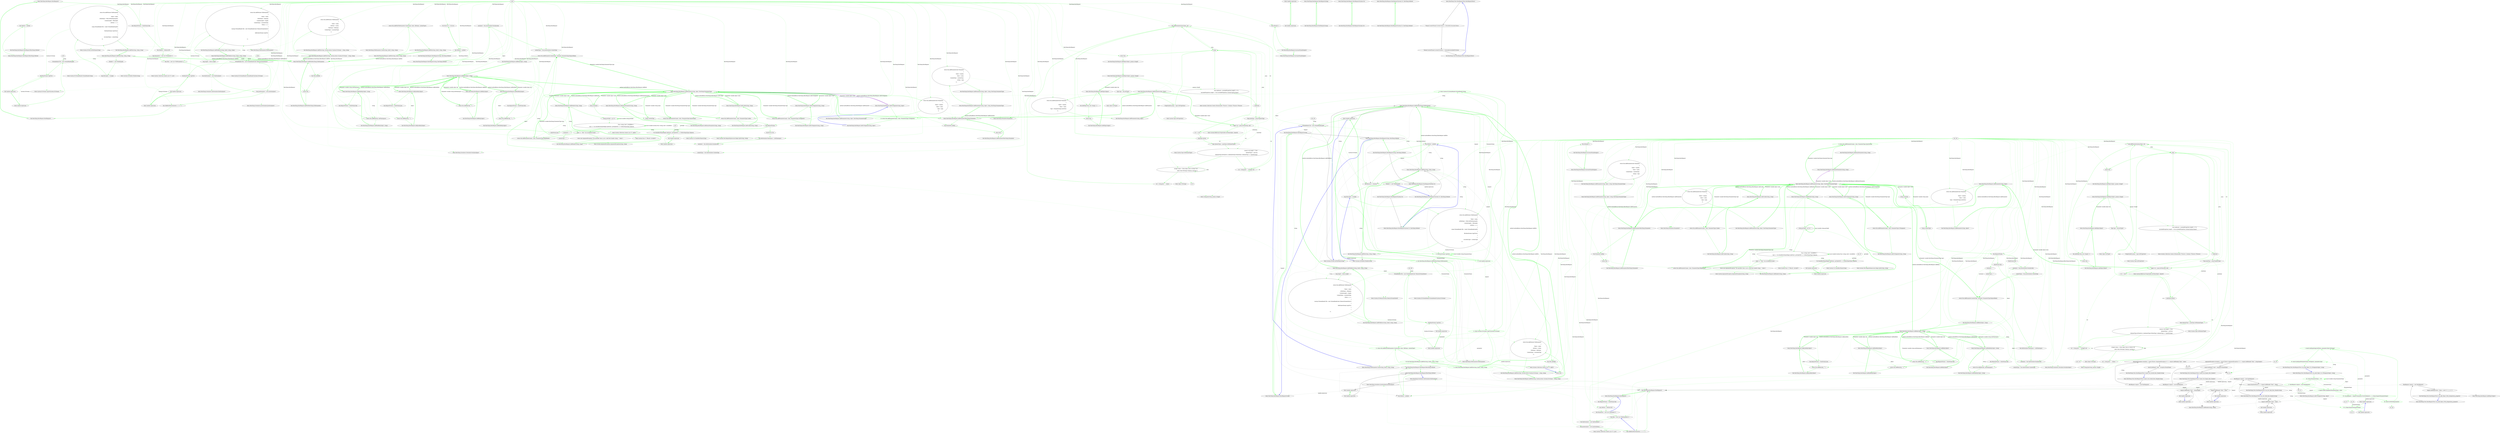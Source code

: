 digraph  {
n0 [cluster="RestSharp.RestRequest.RestRequest()", label="Entry RestSharp.RestRequest.RestRequest()", span="69-69"];
n1 [cluster="RestSharp.RestRequest.RestRequest()", label="this.RequestFormat = DataFormat.Xml", span="71-71"];
n2 [cluster="RestSharp.RestRequest.RestRequest()", label="this.Method = Method.GET", span="72-72"];
n3 [cluster="RestSharp.RestRequest.RestRequest()", label="this.Parameters = new List<Parameter>()", span="73-73"];
n4 [cluster="RestSharp.RestRequest.RestRequest()", label="this.Files = new List<FileParameter>()", span="74-74"];
n9 [cluster="System.Collections.Generic.List<T>.List()", label="Entry System.Collections.Generic.List<T>.List()", span="0-0"];
n5 [cluster="RestSharp.RestRequest.RestRequest()", label="this.XmlSerializer = new XmlSerializer()", span="75-75"];
n6 [cluster="RestSharp.RestRequest.RestRequest()", label="this.JsonSerializer = new JsonSerializer()", span="76-76"];
n10 [cluster="RestSharp.Serializers.XmlSerializer.XmlSerializer()", label="Entry RestSharp.Serializers.XmlSerializer.XmlSerializer()", span="37-37"];
n7 [cluster="RestSharp.RestRequest.RestRequest()", label="this.OnBeforeDeserialization = r => { }", span="78-78"];
n11 [cluster="RestSharp.Serializers.JsonSerializer.JsonSerializer()", label="Entry RestSharp.Serializers.JsonSerializer.JsonSerializer()", span="12-12"];
n8 [cluster="RestSharp.RestRequest.RestRequest()", label="Exit RestSharp.RestRequest.RestRequest()", span="69-69"];
n12 [cluster="lambda expression", label="Entry lambda expression", span="78-78"];
n13 [cluster="lambda expression", label="Exit lambda expression", span="78-78"];
n14 [cluster="RestSharp.RestRequest.RestRequest(RestSharp.Method)", label="Entry RestSharp.RestRequest.RestRequest(RestSharp.Method)", span="85-85"];
n15 [cluster="RestSharp.RestRequest.RestRequest(RestSharp.Method)", label="this.Method = method", span="87-87"];
n16 [cluster="RestSharp.RestRequest.RestRequest(RestSharp.Method)", label="Exit RestSharp.RestRequest.RestRequest(RestSharp.Method)", span="85-85"];
n17 [cluster="RestSharp.RestRequest.RestRequest(string)", label="Entry RestSharp.RestRequest.RestRequest(string)", span="94-94"];
n18 [cluster="RestSharp.RestRequest.RestRequest(string)", label="Exit RestSharp.RestRequest.RestRequest(string)", span="94-94"];
n19 [cluster="RestSharp.RestRequest.RestRequest(string, RestSharp.Method)", label="Entry RestSharp.RestRequest.RestRequest(string, RestSharp.Method)", span="101-101"];
n20 [cluster="RestSharp.RestRequest.RestRequest(string, RestSharp.Method)", label="this.Resource = resource", span="103-103"];
n21 [cluster="RestSharp.RestRequest.RestRequest(string, RestSharp.Method)", label="this.Method = method", span="104-104"];
n22 [cluster="RestSharp.RestRequest.RestRequest(string, RestSharp.Method)", label="Exit RestSharp.RestRequest.RestRequest(string, RestSharp.Method)", span="101-101"];
n23 [cluster="RestSharp.RestRequest.RestRequest(System.Uri)", label="Entry RestSharp.RestRequest.RestRequest(System.Uri)", span="111-111"];
n24 [cluster="RestSharp.RestRequest.RestRequest(System.Uri)", label="Exit RestSharp.RestRequest.RestRequest(System.Uri)", span="111-111"];
n25 [cluster="RestSharp.RestRequest.RestRequest(System.Uri, RestSharp.Method)", label="Entry RestSharp.RestRequest.RestRequest(System.Uri, RestSharp.Method)", span="118-118"];
n26 [cluster="RestSharp.RestRequest.RestRequest(System.Uri, RestSharp.Method)", label="Exit RestSharp.RestRequest.RestRequest(System.Uri, RestSharp.Method)", span="118-118"];
n27 [cluster="RestSharp.RestRequest.AddFile(string, string, string)", label="Entry RestSharp.RestRequest.AddFile(string, string, string)", span="134-134"];
n28 [cluster="RestSharp.RestRequest.AddFile(string, string, string)", label="FileInfo f = new FileInfo(path)", span="136-136"];
n30 [cluster="RestSharp.RestRequest.AddFile(string, string, string)", label="return this.AddFile(new FileParameter\r\n                           {\r\n                               Name = name,\r\n                               \\nFileName = Path.GetFileName(path),\r\n                               ContentLength = fileLength,\r\n                               \\nWriter = s =>\r\n                                        {\r\n                                            using (StreamReader file = \\nnew StreamReader(path))\r\n                                            {\r\n                                                file.BaseStream.CopyTo(\\ns);\r\n                                            }\r\n                                        },\r\n                               \\nContentType = contentType\r\n                           });", span="139-152"];
n35 [cluster="RestSharp.RestRequest.AddFile(RestSharp.FileParameter)", label="Entry RestSharp.RestRequest.AddFile(RestSharp.FileParameter)", span="187-187"];
n37 [cluster="lambda expression", label="StreamReader file = new StreamReader(path)", span="146-146"];
n29 [cluster="RestSharp.RestRequest.AddFile(string, string, string)", label="long fileLength = f.Length", span="137-137"];
n32 [cluster="System.IO.FileInfo.FileInfo(string)", label="Entry System.IO.FileInfo.FileInfo(string)", span="0-0"];
n31 [cluster="RestSharp.RestRequest.AddFile(string, string, string)", label="Exit RestSharp.RestRequest.AddFile(string, string, string)", span="134-134"];
n33 [cluster="RestSharp.FileParameter.FileParameter()", label="Entry RestSharp.FileParameter.FileParameter()", span="8-8"];
n34 [cluster="System.IO.Path.GetFileName(string)", label="Entry System.IO.Path.GetFileName(string)", span="0-0"];
n38 [cluster="lambda expression", label="file.BaseStream.CopyTo(s)", span="148-148"];
n49 [cluster="RestSharp.RestRequest.AddFile(RestSharp.FileParameter)", label="this.Files.Add(file)", span="189-189"];
n50 [cluster="RestSharp.RestRequest.AddFile(RestSharp.FileParameter)", label="return this;", span="191-191"];
n52 [cluster="System.Collections.Generic.List<T>.Add(T)", label="Entry System.Collections.Generic.List<T>.Add(T)", span="0-0"];
n51 [cluster="RestSharp.RestRequest.AddFile(RestSharp.FileParameter)", label="Exit RestSharp.RestRequest.AddFile(RestSharp.FileParameter)", span="187-187"];
n36 [cluster="lambda expression", label="Entry lambda expression", span="144-150"];
n40 [cluster="System.IO.StreamReader.StreamReader(string)", label="Entry System.IO.StreamReader.StreamReader(string)", span="0-0"];
n39 [cluster="lambda expression", label="Exit lambda expression", span="144-150"];
n41 [cluster="System.IO.Stream.CopyTo(System.IO.Stream)", label="Entry System.IO.Stream.CopyTo(System.IO.Stream)", span="0-0"];
n42 [cluster="RestSharp.RestRequest.AddFile(string, byte[], string, string)", label="Entry RestSharp.RestRequest.AddFile(string, byte[], string, string)", span="163-163"];
n43 [cluster="RestSharp.RestRequest.AddFile(string, byte[], string, string)", label="return this.AddFile(FileParameter.Create(name, bytes, fileName, contentType));", span="165-165"];
n44 [cluster="RestSharp.RestRequest.AddFile(string, byte[], string, string)", label="Exit RestSharp.RestRequest.AddFile(string, byte[], string, string)", span="163-163"];
n45 [cluster="RestSharp.FileParameter.Create(string, byte[], string, string)", label="Entry RestSharp.FileParameter.Create(string, byte[], string, string)", span="18-18"];
n46 [cluster="RestSharp.RestRequest.AddFile(string, System.Action<System.IO.Stream>, string, string)", label="Entry RestSharp.RestRequest.AddFile(string, System.Action<System.IO.Stream>, string, string)", span="176-176"];
n47 [cluster="RestSharp.RestRequest.AddFile(string, System.Action<System.IO.Stream>, string, string)", label="return this.AddFile(new FileParameter\r\n                                {\r\n                                    Name = name,\r\n                                    \\nWriter = writer,\r\n                                    FileName = fileName,\r\n                                    ContentType = \\ncontentType\r\n                                });", span="178-184"];
n48 [cluster="RestSharp.RestRequest.AddFile(string, System.Action<System.IO.Stream>, string, string)", label="Exit RestSharp.RestRequest.AddFile(string, System.Action<System.IO.Stream>, string, string)", span="176-176"];
n53 [cluster="RestSharp.RestRequest.AddFileBytes(string, byte[], string, string)", label="Entry RestSharp.RestRequest.AddFileBytes(string, byte[], string, string)", span="202-202"];
n54 [cluster="RestSharp.RestRequest.AddFileBytes(string, byte[], string, string)", label="long length = bytes.Length", span="204-204"];
n55 [cluster="RestSharp.RestRequest.AddFileBytes(string, byte[], string, string)", label="return this.AddFile(new FileParameter\r\n                                {\r\n                                    Name = name,\r\n                                    \\nFileName = filename,\r\n                                    ContentLength = length,\r\n                                    ContentType = \\ncontentType,\r\n                                    Writer = s =>\r\n                                             {\r\n                                                 \\nusing (StreamReader file = new StreamReader(new MemoryStream(bytes)))\r\n                                                 {\r\n                                                     \\nfile.BaseStream.CopyTo(s);\r\n                                                 }\r\n                                             }\r\n                                });", span="206-219"];
n58 [cluster="lambda expression", label="StreamReader file = new StreamReader(new MemoryStream(bytes))", span="214-214"];
n56 [cluster="RestSharp.RestRequest.AddFileBytes(string, byte[], string, string)", label="Exit RestSharp.RestRequest.AddFileBytes(string, byte[], string, string)", span="202-202"];
n59 [cluster="lambda expression", label="file.BaseStream.CopyTo(s)", span="216-216"];
n57 [cluster="lambda expression", label="Entry lambda expression", span="212-218"];
n61 [cluster="System.IO.StreamReader.StreamReader(System.IO.Stream)", label="Entry System.IO.StreamReader.StreamReader(System.IO.Stream)", span="0-0"];
n62 [cluster="System.IO.MemoryStream.MemoryStream(byte[])", label="Entry System.IO.MemoryStream.MemoryStream(byte[])", span="0-0"];
n60 [cluster="lambda expression", label="Exit lambda expression", span="212-218"];
n63 [cluster="RestSharp.RestRequest.AddBody(object, string)", label="Entry RestSharp.RestRequest.AddBody(object, string)", span="229-229"];
n64 [cluster="RestSharp.RestRequest.AddBody(object, string)", label="string serialized", span="231-231"];
n68 [cluster="RestSharp.RestRequest.AddBody(object, string)", label="serialized = this.JsonSerializer.Serialize(obj)", span="237-237"];
n71 [cluster="RestSharp.RestRequest.AddBody(object, string)", label="this.XmlSerializer.Namespace = xmlNamespace", span="242-242"];
n72 [cluster="RestSharp.RestRequest.AddBody(object, string)", label="serialized = this.XmlSerializer.Serialize(obj)", span="243-243"];
n79 [cluster="RestSharp.RestRequest.AddParameter(string, object, RestSharp.ParameterType)", label="Entry RestSharp.RestRequest.AddParameter(string, object, RestSharp.ParameterType)", span="419-419"];
n80 [cluster="RestSharp.RestRequest.AddBody(object)", label="Entry RestSharp.RestRequest.AddBody(object)", span="265-265"];
n81 [cluster="RestSharp.RestRequest.AddBody(object)", label="return this.AddBody(obj, '''');", span="267-267"];
n83 [cluster="RestSharp.RestRequest.AddJsonBody(object)", label="Entry RestSharp.RestRequest.AddJsonBody(object)", span="275-275"];
n87 [cluster="RestSharp.RestRequest.AddXmlBody(object)", label="Entry RestSharp.RestRequest.AddXmlBody(object)", span="287-287"];
n91 [cluster="RestSharp.RestRequest.AddXmlBody(object, string)", label="Entry RestSharp.RestRequest.AddXmlBody(object, string)", span="301-301"];
n65 [cluster="RestSharp.RestRequest.AddBody(object, string)", label="string contentType", span="232-232"];
n66 [cluster="RestSharp.RestRequest.AddBody(object, string)", label="this.RequestFormat", span="234-234"];
n67 [cluster="RestSharp.RestRequest.AddBody(object, string)", label="DataFormat.Json", span="236-236"];
n70 [cluster="RestSharp.RestRequest.AddBody(object, string)", label="DataFormat.Xml", span="241-241"];
n74 [cluster="RestSharp.RestRequest.AddBody(object, string)", label="serialized = ''''", span="248-248"];
n69 [cluster="RestSharp.RestRequest.AddBody(object, string)", label="contentType = this.JsonSerializer.ContentType", span="238-238"];
n78 [cluster="RestSharp.Serializers.ISerializer.Serialize(object)", label="Entry RestSharp.Serializers.ISerializer.Serialize(object)", span="22-22"];
n76 [cluster="RestSharp.RestRequest.AddBody(object, string)", label="return this.AddParameter(contentType, serialized, ParameterType.RequestBody);", span="256-256"];
n73 [cluster="RestSharp.RestRequest.AddBody(object, string)", label="contentType = this.XmlSerializer.ContentType", span="244-244"];
n75 [cluster="RestSharp.RestRequest.AddBody(object, string)", label="contentType = ''''", span="249-249"];
n77 [cluster="RestSharp.RestRequest.AddBody(object, string)", label="Exit RestSharp.RestRequest.AddBody(object, string)", span="229-229"];
n133 [cluster="RestSharp.RestRequest.AddParameter(string, object, RestSharp.ParameterType)", label="return this.AddParameter(new Parameter\r\n                                     {\r\n                                         Name = \\nname,\r\n                                         Value = value,\r\n                                         Type = type\r\n                                     });", span="421-426"];
n126 [cluster="RestSharp.RestRequest.AddParameter(RestSharp.Parameter)", label="Entry RestSharp.RestRequest.AddParameter(RestSharp.Parameter)", span="385-385"];
n138 [cluster="RestSharp.RestRequest.AddHeader(string, string)", label="Entry RestSharp.RestRequest.AddHeader(string, string)", span="458-458"];
n143 [cluster="RestSharp.RestRequest.AddHeader(string, string)", label="return this.AddParameter(name, value, ParameterType.HttpHeader);", span="470-470"];
n152 [cluster="RestSharp.RestRequest.AddCookie(string, string)", label="Entry RestSharp.RestRequest.AddCookie(string, string)", span="479-479"];
n153 [cluster="RestSharp.RestRequest.AddCookie(string, string)", label="return this.AddParameter(name, value, ParameterType.Cookie);", span="481-481"];
n155 [cluster="RestSharp.RestRequest.AddUrlSegment(string, string)", label="Entry RestSharp.RestRequest.AddUrlSegment(string, string)", span="490-490"];
n156 [cluster="RestSharp.RestRequest.AddUrlSegment(string, string)", label="return this.AddParameter(name, value, ParameterType.UrlSegment);", span="492-492"];
n158 [cluster="RestSharp.RestRequest.AddQueryParameter(string, string)", label="Entry RestSharp.RestRequest.AddQueryParameter(string, string)", span="501-501"];
n159 [cluster="RestSharp.RestRequest.AddQueryParameter(string, string)", label="return this.AddParameter(name, value, ParameterType.QueryString);", span="503-503"];
d158 [cluster="RestSharp.RestRequest.AddUrlSegment(string, object)", label="Entry RestSharp.RestRequest.AddUrlSegment(string, object)", span="501-501"];
n134 [cluster="RestSharp.RestRequest.AddParameter(string, object, RestSharp.ParameterType)", label="Exit RestSharp.RestRequest.AddParameter(string, object, RestSharp.ParameterType)", span="419-419"];
n132 [cluster="RestSharp.Parameter.Parameter()", label="Entry RestSharp.Parameter.Parameter()", span="23-23"];
n82 [cluster="RestSharp.RestRequest.AddBody(object)", label="Exit RestSharp.RestRequest.AddBody(object)", span="265-265"];
n84 [cluster="RestSharp.RestRequest.AddJsonBody(object)", label="this.RequestFormat = DataFormat.Json", span="277-277"];
n85 [cluster="RestSharp.RestRequest.AddJsonBody(object)", label="return this.AddBody(obj, '''');", span="279-279"];
n86 [cluster="RestSharp.RestRequest.AddJsonBody(object)", label="Exit RestSharp.RestRequest.AddJsonBody(object)", span="275-275"];
n88 [cluster="RestSharp.RestRequest.AddXmlBody(object)", label="this.RequestFormat = DataFormat.Xml", span="289-289"];
n89 [cluster="RestSharp.RestRequest.AddXmlBody(object)", label="return this.AddBody(obj, '''');", span="291-291"];
n90 [cluster="RestSharp.RestRequest.AddXmlBody(object)", label="Exit RestSharp.RestRequest.AddXmlBody(object)", span="287-287"];
n92 [cluster="RestSharp.RestRequest.AddXmlBody(object, string)", label="this.RequestFormat = DataFormat.Xml", span="303-303"];
n93 [cluster="RestSharp.RestRequest.AddXmlBody(object, string)", label="return this.AddBody(obj, xmlNamespace);", span="305-305"];
n94 [cluster="RestSharp.RestRequest.AddXmlBody(object, string)", label="Exit RestSharp.RestRequest.AddXmlBody(object, string)", span="301-301"];
n95 [cluster="RestSharp.RestRequest.AddObject(object, params string[])", label="Entry RestSharp.RestRequest.AddObject(object, params string[])", span="317-317"];
n96 [cluster="RestSharp.RestRequest.AddObject(object, params string[])", label="Type type = obj.GetType()", span="320-320"];
n99 [cluster="RestSharp.RestRequest.AddObject(object, params string[])", label="bool isAllowed = includedProperties.Length == 0 ||\r\n                                 (includedProperties.Length > 0 && includedProperties.Contains(\\nprop.Name))", span="325-326"];
n102 [cluster="RestSharp.RestRequest.AddObject(object, params string[])", label="object val = prop.GetValue(obj, null)", span="334-334"];
n122 [cluster="RestSharp.RestRequest.AddObject(object)", label="Entry RestSharp.RestRequest.AddObject(object)", span="373-373"];
n97 [cluster="RestSharp.RestRequest.AddObject(object, params string[])", label="PropertyInfo[] props = type.GetProperties()", span="321-321"];
n113 [cluster="object.GetType()", label="Entry object.GetType()", span="0-0"];
n98 [cluster="RestSharp.RestRequest.AddObject(object, params string[])", label=props, span="323-323"];
n114 [cluster="System.Type.GetProperties()", label="Entry System.Type.GetProperties()", span="0-0"];
n101 [cluster="RestSharp.RestRequest.AddObject(object, params string[])", label="Type propType = prop.PropertyType", span="333-333"];
n110 [cluster="RestSharp.RestRequest.AddObject(object, params string[])", label="this.AddParameter(prop.Name, val)", span="362-362"];
n111 [cluster="RestSharp.RestRequest.AddObject(object, params string[])", label="return this;", span="365-365"];
n100 [cluster="RestSharp.RestRequest.AddObject(object, params string[])", label="!isAllowed", span="328-328"];
n115 [cluster="System.Collections.Generic.IEnumerable<TSource>.Contains<TSource>(TSource)", label="Entry System.Collections.Generic.IEnumerable<TSource>.Contains<TSource>(TSource)", span="0-0"];
n104 [cluster="RestSharp.RestRequest.AddObject(object, params string[])", label="propType.IsArray", span="341-341"];
n105 [cluster="RestSharp.RestRequest.AddObject(object, params string[])", label="Type elementType = propType.GetElementType()", span="343-343"];
n103 [cluster="RestSharp.RestRequest.AddObject(object, params string[])", label="val == null", span="336-336"];
n106 [cluster="RestSharp.RestRequest.AddObject(object, params string[])", label="((Array) val).Length > 0 &&\r\n                        elementType != null &&\r\n                        (elementType.IsPrimitive || \\nelementType.IsValueType || elementType == typeof(string))", span="345-347"];
n107 [cluster="RestSharp.RestRequest.AddObject(object, params string[])", label="string[] values = (from object item in ((Array) val)\r\n                                           select item.ToString()).ToArray<\\nstring>()", span="350-351"];
n109 [cluster="RestSharp.RestRequest.AddObject(object, params string[])", label="val = string.Join('','', (string[]) val)", span="358-358"];
n116 [cluster="System.Reflection.PropertyInfo.GetValue(object, object[])", label="Entry System.Reflection.PropertyInfo.GetValue(object, object[])", span="0-0"];
n117 [cluster="System.Type.GetElementType()", label="Entry System.Type.GetElementType()", span="0-0"];
n108 [cluster="RestSharp.RestRequest.AddObject(object, params string[])", label="val = string.Join('','', values)", span="353-353"];
n118 [cluster="object.ToString()", label="Entry object.ToString()", span="0-0"];
n120 [cluster="string.Join(string, params string[])", label="Entry string.Join(string, params string[])", span="0-0"];
n121 [cluster="RestSharp.RestRequest.AddParameter(string, object)", label="Entry RestSharp.RestRequest.AddParameter(string, object)", span="398-398"];
n112 [cluster="RestSharp.RestRequest.AddObject(object, params string[])", label="Exit RestSharp.RestRequest.AddObject(object, params string[])", span="317-317"];
n130 [cluster="RestSharp.RestRequest.AddParameter(string, object)", label="return this.AddParameter(new Parameter\r\n                                     {\r\n                                         Name = \\nname,\r\n                                         Value = value,\r\n                                         Type = ParameterType.GetOrPost\r\n                                     });", span="400-405"];
n131 [cluster="RestSharp.RestRequest.AddParameter(string, object)", label="Exit RestSharp.RestRequest.AddParameter(string, object)", span="398-398"];
n123 [cluster="RestSharp.RestRequest.AddObject(object)", label="this.AddObject(obj, new string[] { })", span="375-375"];
n124 [cluster="RestSharp.RestRequest.AddObject(object)", label="return this;", span="377-377"];
n125 [cluster="RestSharp.RestRequest.AddObject(object)", label="Exit RestSharp.RestRequest.AddObject(object)", span="373-373"];
n127 [cluster="RestSharp.RestRequest.AddParameter(RestSharp.Parameter)", label="this.Parameters.Add(p)", span="387-387"];
n128 [cluster="RestSharp.RestRequest.AddParameter(RestSharp.Parameter)", label="return this;", span="389-389"];
n129 [cluster="RestSharp.RestRequest.AddParameter(RestSharp.Parameter)", label="Exit RestSharp.RestRequest.AddParameter(RestSharp.Parameter)", span="385-385"];
n135 [cluster="RestSharp.RestRequest.AddParameter(string, object, string, RestSharp.ParameterType)", label="Entry RestSharp.RestRequest.AddParameter(string, object, string, RestSharp.ParameterType)", span="441-441"];
n136 [cluster="RestSharp.RestRequest.AddParameter(string, object, string, RestSharp.ParameterType)", label="return this.AddParameter(new Parameter\r\n                                     {\r\n                                         Name = \\nname,\r\n                                         Value = value,\r\n                                         ContentType = contentType,\r\n                                         \\nType = type\r\n                                     });", span="443-449"];
n137 [cluster="RestSharp.RestRequest.AddParameter(string, object, string, RestSharp.ParameterType)", label="Exit RestSharp.RestRequest.AddParameter(string, object, string, RestSharp.ParameterType)", span="441-441"];
n139 [cluster="RestSharp.RestRequest.AddHeader(string, string)", label="string portSplit = @'':\d+''", span="461-461"];
n141 [cluster="RestSharp.RestRequest.AddHeader(string, string)", label="name == ''Host'' && invalidHost(value)", span="465-465"];
n140 [cluster="RestSharp.RestRequest.AddHeader(string, string)", label="Func<string, bool> invalidHost =\r\n                host => Uri.CheckHostName(Regex.Split(host, portSplit)[0]) == UriHostNameType.Unknown", span="462-463"];
n148 [cluster="lambda expression", label="Uri.CheckHostName(Regex.Split(host, portSplit)[0]) == UriHostNameType.Unknown", span="463-463"];
n142 [cluster="RestSharp.RestRequest.AddHeader(string, string)", label="throw new ArgumentException(''The specified value is not a valid Host header string.'', ''value'');", span="467-467"];
n145 [cluster="System.Func<T, TResult>.Invoke(T)", label="Entry System.Func<T, TResult>.Invoke(T)", span="0-0"];
n144 [cluster="RestSharp.RestRequest.AddHeader(string, string)", label="Exit RestSharp.RestRequest.AddHeader(string, string)", span="458-458"];
n146 [cluster="System.ArgumentException.ArgumentException(string, string)", label="Entry System.ArgumentException.ArgumentException(string, string)", span="0-0"];
n147 [cluster="lambda expression", label="Entry lambda expression", span="463-463"];
n149 [cluster="lambda expression", label="Exit lambda expression", span="463-463"];
n150 [cluster="System.Text.RegularExpressions.Regex.Split(string, string)", label="Entry System.Text.RegularExpressions.Regex.Split(string, string)", span="0-0"];
n151 [cluster="System.Uri.CheckHostName(string)", label="Entry System.Uri.CheckHostName(string)", span="0-0"];
n154 [cluster="RestSharp.RestRequest.AddCookie(string, string)", label="Exit RestSharp.RestRequest.AddCookie(string, string)", span="479-479"];
n157 [cluster="RestSharp.RestRequest.AddUrlSegment(string, string)", label="Exit RestSharp.RestRequest.AddUrlSegment(string, string)", span="490-490"];
n160 [cluster="RestSharp.RestRequest.AddQueryParameter(string, string)", label="Exit RestSharp.RestRequest.AddQueryParameter(string, string)", span="501-501"];
n161 [cluster="RestSharp.RestRequest.IncreaseNumAttempts()", label="Entry RestSharp.RestRequest.IncreaseNumAttempts()", span="588-588"];
n162 [cluster="RestSharp.RestRequest.IncreaseNumAttempts()", label="this.Attempts++", span="590-590"];
n163 [cluster="RestSharp.RestRequest.IncreaseNumAttempts()", label="Exit RestSharp.RestRequest.IncreaseNumAttempts()", span="588-588"];
d159 [cluster="RestSharp.RestRequest.AddUrlSegment(string, object)", color=green, community=0, label="10: return this.AddParameter(name, value, ParameterType.UrlSegment);", span="503-503"];
d160 [cluster="RestSharp.RestRequest.AddUrlSegment(string, object)", label="Exit RestSharp.RestRequest.AddUrlSegment(string, object)", span="501-501"];
m0_10 [cluster="RestSharp.Serializers.XmlSerializer.XmlSerializer()", file="RestRequest.cs", label="Entry RestSharp.Serializers.XmlSerializer.XmlSerializer()", span="37-37"];
m0_11 [cluster="RestSharp.Serializers.JsonSerializer.JsonSerializer()", file="RestRequest.cs", label="Entry RestSharp.Serializers.JsonSerializer.JsonSerializer()", span="12-12"];
m0_12 [cluster="lambda expression", file="RestRequest.cs", label="Entry lambda expression", span="78-78"];
m0_13 [cluster="lambda expression", file="RestRequest.cs", label="Exit lambda expression", span="78-78"];
m0_14 [cluster="RestSharp.RestRequest.RestRequest(RestSharp.Method)", file="RestRequest.cs", label="Entry RestSharp.RestRequest.RestRequest(RestSharp.Method)", span="85-85"];
m0_34 [cluster="System.IO.Path.GetFileName(string)", file="RestRequest.cs", label="Entry System.IO.Path.GetFileName(string)", span="0-0"];
m0_18 [cluster="RestSharp.RestRequest.RestRequest(string)", file="RestRequest.cs", label="Exit RestSharp.RestRequest.RestRequest(string)", span="94-94"];
m0_17 [cluster="RestSharp.RestRequest.RestRequest(string)", file="RestRequest.cs", label="Entry RestSharp.RestRequest.RestRequest(string)", span="94-94"];
m0_19 [cluster="RestSharp.RestRequest.RestRequest(string, RestSharp.Method)", file="RestRequest.cs", label="Entry RestSharp.RestRequest.RestRequest(string, RestSharp.Method)", span="101-101"];
m0_51 [cluster="RestSharp.RestRequest.AddFile(RestSharp.FileParameter)", color=green, community=0, file="RestRequest.cs", label="11: Exit RestSharp.RestRequest.AddFile(RestSharp.FileParameter)", span="187-187"];
m0_52 [cluster="System.Collections.Generic.List<T>.Add(T)", file="RestRequest.cs", label="Entry System.Collections.Generic.List<T>.Add(T)", span="0-0"];
m0_50 [cluster="RestSharp.RestRequest.AddFile(RestSharp.FileParameter)", file="RestRequest.cs", label="return this;", span="191-191"];
m0_27 [cluster="RestSharp.RestRequest.AddFile(string, string, string)", file="RestRequest.cs", label="Entry RestSharp.RestRequest.AddFile(string, string, string)", span="134-134"];
m0_26 [cluster="RestSharp.RestRequest.RestRequest(System.Uri, RestSharp.Method)", file="RestRequest.cs", label="Exit RestSharp.RestRequest.RestRequest(System.Uri, RestSharp.Method)", span="118-118"];
m0_28 [cluster="RestSharp.RestRequest.AddFile(string, string, string)", file="RestRequest.cs", label="FileInfo f = new FileInfo(path)", span="136-136"];
m0_35 [cluster="RestSharp.RestRequest.AddFile(RestSharp.FileParameter)", file="RestRequest.cs", label="Entry RestSharp.RestRequest.AddFile(RestSharp.FileParameter)", span="187-187"];
m0_36 [cluster="lambda expression", file="RestRequest.cs", label="Entry lambda expression", span="144-150"];
m0_4 [cluster="RestSharp.RestRequest.RestRequest()", file="RestRequest.cs", label="this.Files = new List<FileParameter>()", span="74-74"];
m0_5 [cluster="RestSharp.RestRequest.RestRequest()", file="RestRequest.cs", label="this.XmlSerializer = new XmlSerializer()", span="75-75"];
m0_6 [cluster="RestSharp.RestRequest.RestRequest()", file="RestRequest.cs", label="this.JsonSerializer = new JsonSerializer()", span="76-76"];
m0_7 [cluster="RestSharp.RestRequest.RestRequest()", file="RestRequest.cs", label="this.OnBeforeDeserialization = r => { }", span="78-78"];
m0_37 [cluster="lambda expression", file="RestRequest.cs", label="StreamReader file = new StreamReader(path)", span="146-146"];
m0_38 [cluster="lambda expression", color=green, community=0, file="RestRequest.cs", label="11: file.BaseStream.CopyTo(s)", span="148-148"];
m0_39 [cluster="lambda expression", color=green, community=0, file="RestRequest.cs", label="11: Exit lambda expression", span="144-150"];
m0_40 [cluster="System.IO.StreamReader.StreamReader(string)", color=green, community=0, file="RestRequest.cs", label="11: Entry System.IO.StreamReader.StreamReader(string)", span="0-0"];
m0_41 [cluster="System.IO.Stream.CopyTo(System.IO.Stream)", color=green, community=0, file="RestRequest.cs", label="11: Entry System.IO.Stream.CopyTo(System.IO.Stream)", span="0-0"];
m0_43 [cluster="RestSharp.RestRequest.AddFile(string, byte[], string, string)", color=green, community=0, file="RestRequest.cs", label="11: return this.AddFile(FileParameter.Create(name, bytes, fileName, contentType));", span="165-165"];
m0_42 [cluster="RestSharp.RestRequest.AddFile(string, byte[], string, string)", color=green, community=0, file="RestRequest.cs", label="11: Entry RestSharp.RestRequest.AddFile(string, byte[], string, string)", span="163-163"];
m0_44 [cluster="RestSharp.RestRequest.AddFile(string, byte[], string, string)", color=green, community=0, file="RestRequest.cs", label="30: Exit RestSharp.RestRequest.AddFile(string, byte[], string, string)", span="163-163"];
m0_45 [cluster="RestSharp.FileParameter.Create(string, byte[], string, string)", file="RestRequest.cs", label="Entry RestSharp.FileParameter.Create(string, byte[], string, string)", span="18-18"];
m0_0 [cluster="RestSharp.RestRequest.RestRequest()", file="RestRequest.cs", label="Entry RestSharp.RestRequest.RestRequest()", span="69-69"];
m0_1 [cluster="RestSharp.RestRequest.RestRequest()", file="RestRequest.cs", label="this.RequestFormat = DataFormat.Xml", span="71-71"];
m0_2 [cluster="RestSharp.RestRequest.RestRequest()", file="RestRequest.cs", label="this.Method = Method.GET", span="72-72"];
m0_3 [cluster="RestSharp.RestRequest.RestRequest()", file="RestRequest.cs", label="this.Parameters = new List<Parameter>()", span="73-73"];
m0_8 [cluster="RestSharp.RestRequest.RestRequest()", file="RestRequest.cs", label="Exit RestSharp.RestRequest.RestRequest()", span="69-69"];
m0_21 [cluster="RestSharp.RestRequest.RestRequest(string, RestSharp.Method)", file="RestRequest.cs", label="this.Method = method", span="104-104"];
m0_22 [cluster="RestSharp.RestRequest.RestRequest(string, RestSharp.Method)", file="RestRequest.cs", label="Exit RestSharp.RestRequest.RestRequest(string, RestSharp.Method)", span="101-101"];
m0_23 [cluster="RestSharp.RestRequest.RestRequest(System.Uri)", file="RestRequest.cs", label="Entry RestSharp.RestRequest.RestRequest(System.Uri)", span="111-111"];
m0_24 [cluster="RestSharp.RestRequest.RestRequest(System.Uri)", file="RestRequest.cs", label="Exit RestSharp.RestRequest.RestRequest(System.Uri)", span="111-111"];
m0_25 [cluster="RestSharp.RestRequest.RestRequest(System.Uri, RestSharp.Method)", file="RestRequest.cs", label="Entry RestSharp.RestRequest.RestRequest(System.Uri, RestSharp.Method)", span="118-118"];
m0_29 [cluster="RestSharp.RestRequest.AddFile(string, string, string)", file="RestRequest.cs", label="long fileLength = f.Length", span="137-137"];
m0_30 [cluster="RestSharp.RestRequest.AddFile(string, string, string)", file="RestRequest.cs", label="return this.AddFile(new FileParameter\r\n                           {\r\n                               Name = name,\r\n                               \\nFileName = Path.GetFileName(path),\r\n                               ContentLength = fileLength,\r\n                               \\nWriter = s =>\r\n                                        {\r\n                                            using (StreamReader file = \\nnew StreamReader(path))\r\n                                            {\r\n                                                file.BaseStream.CopyTo(\\ns);\r\n                                            }\r\n                                        },\r\n                               \\nContentType = contentType\r\n                           });", span="139-152"];
m0_31 [cluster="RestSharp.RestRequest.AddFile(string, string, string)", file="RestRequest.cs", label="Exit RestSharp.RestRequest.AddFile(string, string, string)", span="134-134"];
m0_32 [cluster="System.IO.FileInfo.FileInfo(string)", file="RestRequest.cs", label="Entry System.IO.FileInfo.FileInfo(string)", span="0-0"];
m0_20 [cluster="RestSharp.RestRequest.RestRequest(string, RestSharp.Method)", file="RestRequest.cs", label="this.Resource = resource", span="103-103"];
m0_9 [cluster="System.Collections.Generic.List<T>.List()", file="RestRequest.cs", label="Entry System.Collections.Generic.List<T>.List()", span="0-0"];
m0_15 [cluster="RestSharp.RestRequest.RestRequest(RestSharp.Method)", file="RestRequest.cs", label="this.Method = method", span="87-87"];
m0_16 [cluster="RestSharp.RestRequest.RestRequest(RestSharp.Method)", file="RestRequest.cs", label="Exit RestSharp.RestRequest.RestRequest(RestSharp.Method)", span="85-85"];
m0_53 [cluster="RestSharp.RestRequest.AddFileBytes(string, byte[], string, string)", file="RestRequest.cs", label="Entry RestSharp.RestRequest.AddFileBytes(string, byte[], string, string)", span="202-202"];
m0_47 [cluster="RestSharp.RestRequest.AddFile(string, System.Action<System.IO.Stream>, string, string)", file="RestRequest.cs", label="return this.AddFile(new FileParameter\r\n                                {\r\n                                    Name = name,\r\n                                    \\nWriter = writer,\r\n                                    FileName = fileName,\r\n                                    ContentType = \\ncontentType\r\n                                });", span="178-184"];
m0_49 [cluster="RestSharp.RestRequest.AddFile(RestSharp.FileParameter)", file="RestRequest.cs", label="this.Files.Add(file)", span="189-189"];
m0_48 [cluster="RestSharp.RestRequest.AddFile(string, System.Action<System.IO.Stream>, string, string)", file="RestRequest.cs", label="Exit RestSharp.RestRequest.AddFile(string, System.Action<System.IO.Stream>, string, string)", span="176-176"];
m0_33 [cluster="RestSharp.FileParameter.FileParameter()", file="RestRequest.cs", label="Entry RestSharp.FileParameter.FileParameter()", span="8-8"];
m0_59 [cluster="lambda expression", file="RestRequest.cs", label="file.BaseStream.CopyTo(s)", span="216-216"];
m0_120 [cluster="string.Join(string, params string[])", file="RestRequest.cs", label="Entry string.Join(string, params string[])", span="0-0"];
m0_161 [cluster="RestSharp.RestRequest.IncreaseNumAttempts()", file="RestRequest.cs", label="Entry RestSharp.RestRequest.IncreaseNumAttempts()", span="588-588"];
m0_162 [cluster="RestSharp.RestRequest.IncreaseNumAttempts()", file="RestRequest.cs", label="this.Attempts++", span="590-590"];
m0_163 [cluster="RestSharp.RestRequest.IncreaseNumAttempts()", file="RestRequest.cs", label="Exit RestSharp.RestRequest.IncreaseNumAttempts()", span="588-588"];
m0_115 [cluster="System.Collections.Generic.IEnumerable<TSource>.Contains<TSource>(TSource)", file="RestRequest.cs", label="Entry System.Collections.Generic.IEnumerable<TSource>.Contains<TSource>(TSource)", span="0-0"];
m0_158 [cluster="RestSharp.RestRequest.AddQueryParameter(string, string)", file="RestRequest.cs", label="Entry RestSharp.RestRequest.AddQueryParameter(string, string)", span="501-501"];
m0_159 [cluster="RestSharp.RestRequest.AddQueryParameter(string, string)", color=green, community=0, file="RestRequest.cs", label="5: return this.AddParameter(name, value, ParameterType.QueryString);", span="503-503"];
m0_160 [cluster="RestSharp.RestRequest.AddQueryParameter(string, string)", file="RestRequest.cs", label="Exit RestSharp.RestRequest.AddQueryParameter(string, string)", span="501-501"];
m0_114 [cluster="System.Type.GetProperties()", file="RestRequest.cs", label="Entry System.Type.GetProperties()", span="0-0"];
m0_135 [cluster="RestSharp.RestRequest.AddParameter(string, object, string, RestSharp.ParameterType)", file="RestRequest.cs", label="Entry RestSharp.RestRequest.AddParameter(string, object, string, RestSharp.ParameterType)", span="441-441"];
m0_136 [cluster="RestSharp.RestRequest.AddParameter(string, object, string, RestSharp.ParameterType)", file="RestRequest.cs", label="return this.AddParameter(new Parameter\r\n                                     {\r\n                                         Name = \\nname,\r\n                                         Value = value,\r\n                                         ContentType = contentType,\r\n                                         \\nType = type\r\n                                     });", span="443-449"];
m0_137 [cluster="RestSharp.RestRequest.AddParameter(string, object, string, RestSharp.ParameterType)", file="RestRequest.cs", label="Exit RestSharp.RestRequest.AddParameter(string, object, string, RestSharp.ParameterType)", span="441-441"];
m0_155 [cluster="RestSharp.RestRequest.AddUrlSegment(string, string)", file="RestRequest.cs", label="Entry RestSharp.RestRequest.AddUrlSegment(string, string)", span="490-490"];
m0_156 [cluster="RestSharp.RestRequest.AddUrlSegment(string, string)", file="RestRequest.cs", label="return this.AddParameter(name, value, ParameterType.UrlSegment);", span="492-492"];
m0_157 [cluster="RestSharp.RestRequest.AddUrlSegment(string, string)", file="RestRequest.cs", label="Exit RestSharp.RestRequest.AddUrlSegment(string, string)", span="490-490"];
m0_151 [cluster="System.Uri.CheckHostName(string)", file="RestRequest.cs", label="Entry System.Uri.CheckHostName(string)", span="0-0"];
m0_61 [cluster="System.IO.StreamReader.StreamReader(System.IO.Stream)", file="RestRequest.cs", label="Entry System.IO.StreamReader.StreamReader(System.IO.Stream)", span="0-0"];
m0_152 [cluster="RestSharp.RestRequest.AddCookie(string, string)", file="RestRequest.cs", label="Entry RestSharp.RestRequest.AddCookie(string, string)", span="479-479"];
m0_153 [cluster="RestSharp.RestRequest.AddCookie(string, string)", file="RestRequest.cs", label="return this.AddParameter(name, value, ParameterType.Cookie);", span="481-481"];
m0_154 [cluster="RestSharp.RestRequest.AddCookie(string, string)", file="RestRequest.cs", label="Exit RestSharp.RestRequest.AddCookie(string, string)", span="479-479"];
m0_54 [cluster="RestSharp.RestRequest.AddFileBytes(string, byte[], string, string)", file="RestRequest.cs", label="long length = bytes.Length", span="204-204"];
m0_55 [cluster="RestSharp.RestRequest.AddFileBytes(string, byte[], string, string)", file="RestRequest.cs", label="return this.AddFile(new FileParameter\r\n                                {\r\n                                    Name = name,\r\n                                    \\nFileName = filename,\r\n                                    ContentLength = length,\r\n                                    ContentType = \\ncontentType,\r\n                                    Writer = s =>\r\n                                             {\r\n                                                 \\nusing (StreamReader file = new StreamReader(new MemoryStream(bytes)))\r\n                                                 {\r\n                                                     \\nfile.BaseStream.CopyTo(s);\r\n                                                 }\r\n                                             }\r\n                                });", span="206-219"];
m0_56 [cluster="RestSharp.RestRequest.AddFileBytes(string, byte[], string, string)", file="RestRequest.cs", label="Exit RestSharp.RestRequest.AddFileBytes(string, byte[], string, string)", span="202-202"];
m0_138 [cluster="RestSharp.RestRequest.AddHeader(string, string)", file="RestRequest.cs", label="Entry RestSharp.RestRequest.AddHeader(string, string)", span="458-458"];
m0_143 [cluster="RestSharp.RestRequest.AddHeader(string, string)", file="RestRequest.cs", label="return this.AddParameter(name, value, ParameterType.HttpHeader);", span="470-470"];
m0_139 [cluster="RestSharp.RestRequest.AddHeader(string, string)", file="RestRequest.cs", label="string portSplit = @'':\d+''", span="461-461"];
m0_141 [cluster="RestSharp.RestRequest.AddHeader(string, string)", file="RestRequest.cs", label="name == ''Host'' && invalidHost(value)", span="465-465"];
m0_140 [cluster="RestSharp.RestRequest.AddHeader(string, string)", file="RestRequest.cs", label="Func<string, bool> invalidHost =\r\n                host => Uri.CheckHostName(Regex.Split(host, portSplit)[0]) == UriHostNameType.Unknown", span="462-463"];
m0_142 [cluster="RestSharp.RestRequest.AddHeader(string, string)", file="RestRequest.cs", label="throw new ArgumentException(''The specified value is not a valid Host header string.'', ''value'');", span="467-467"];
m0_144 [cluster="RestSharp.RestRequest.AddHeader(string, string)", file="RestRequest.cs", label="Exit RestSharp.RestRequest.AddHeader(string, string)", span="458-458"];
m0_147 [cluster="lambda expression", file="RestRequest.cs", label="Entry lambda expression", span="463-463"];
m0_58 [cluster="lambda expression", file="RestRequest.cs", label="StreamReader file = new StreamReader(new MemoryStream(bytes))", span="214-214"];
m0_57 [cluster="lambda expression", file="RestRequest.cs", label="Entry lambda expression", span="212-218"];
m0_60 [cluster="lambda expression", file="RestRequest.cs", label="Exit lambda expression", span="212-218"];
m0_148 [cluster="lambda expression", file="RestRequest.cs", label="Uri.CheckHostName(Regex.Split(host, portSplit)[0]) == UriHostNameType.Unknown", span="463-463"];
m0_149 [cluster="lambda expression", file="RestRequest.cs", label="Exit lambda expression", span="463-463"];
m0_63 [cluster="RestSharp.RestRequest.AddBody(object, string)", file="RestRequest.cs", label="Entry RestSharp.RestRequest.AddBody(object, string)", span="229-229"];
m0_64 [cluster="RestSharp.RestRequest.AddBody(object, string)", file="RestRequest.cs", label="string serialized", span="231-231"];
m0_68 [cluster="RestSharp.RestRequest.AddBody(object, string)", file="RestRequest.cs", label="serialized = this.JsonSerializer.Serialize(obj)", span="237-237"];
m0_71 [cluster="RestSharp.RestRequest.AddBody(object, string)", file="RestRequest.cs", label="this.XmlSerializer.Namespace = xmlNamespace", span="242-242"];
m0_72 [cluster="RestSharp.RestRequest.AddBody(object, string)", file="RestRequest.cs", label="serialized = this.XmlSerializer.Serialize(obj)", span="243-243"];
m0_65 [cluster="RestSharp.RestRequest.AddBody(object, string)", file="RestRequest.cs", label="string contentType", span="232-232"];
m0_66 [cluster="RestSharp.RestRequest.AddBody(object, string)", file="RestRequest.cs", label="this.RequestFormat", span="234-234"];
m0_67 [cluster="RestSharp.RestRequest.AddBody(object, string)", file="RestRequest.cs", label="DataFormat.Json", span="236-236"];
m0_70 [cluster="RestSharp.RestRequest.AddBody(object, string)", file="RestRequest.cs", label="DataFormat.Xml", span="241-241"];
m0_74 [cluster="RestSharp.RestRequest.AddBody(object, string)", file="RestRequest.cs", label="serialized = ''''", span="248-248"];
m0_69 [cluster="RestSharp.RestRequest.AddBody(object, string)", file="RestRequest.cs", label="contentType = this.JsonSerializer.ContentType", span="238-238"];
m0_76 [cluster="RestSharp.RestRequest.AddBody(object, string)", file="RestRequest.cs", label="return this.AddParameter(contentType, serialized, ParameterType.RequestBody);", span="256-256"];
m0_73 [cluster="RestSharp.RestRequest.AddBody(object, string)", file="RestRequest.cs", label="contentType = this.XmlSerializer.ContentType", span="244-244"];
m0_75 [cluster="RestSharp.RestRequest.AddBody(object, string)", file="RestRequest.cs", label="contentType = ''''", span="249-249"];
m0_77 [cluster="RestSharp.RestRequest.AddBody(object, string)", file="RestRequest.cs", label="Exit RestSharp.RestRequest.AddBody(object, string)", span="229-229"];
m0_78 [cluster="RestSharp.Serializers.ISerializer.Serialize(object)", file="RestRequest.cs", label="Entry RestSharp.Serializers.ISerializer.Serialize(object)", span="22-22"];
m0_113 [cluster="object.GetType()", file="RestRequest.cs", label="Entry object.GetType()", span="0-0"];
m0_87 [cluster="RestSharp.RestRequest.AddXmlBody(object)", file="RestRequest.cs", label="Entry RestSharp.RestRequest.AddXmlBody(object)", span="287-287"];
m0_88 [cluster="RestSharp.RestRequest.AddXmlBody(object)", file="RestRequest.cs", label="this.RequestFormat = DataFormat.Xml", span="289-289"];
m0_89 [cluster="RestSharp.RestRequest.AddXmlBody(object)", file="RestRequest.cs", label="return this.AddBody(obj, '''');", span="291-291"];
m0_90 [cluster="RestSharp.RestRequest.AddXmlBody(object)", file="RestRequest.cs", label="Exit RestSharp.RestRequest.AddXmlBody(object)", span="287-287"];
m0_91 [cluster="RestSharp.RestRequest.AddXmlBody(object, string)", file="RestRequest.cs", label="Entry RestSharp.RestRequest.AddXmlBody(object, string)", span="301-301"];
m0_92 [cluster="RestSharp.RestRequest.AddXmlBody(object, string)", file="RestRequest.cs", label="this.RequestFormat = DataFormat.Xml", span="303-303"];
m0_93 [cluster="RestSharp.RestRequest.AddXmlBody(object, string)", file="RestRequest.cs", label="return this.AddBody(obj, xmlNamespace);", span="305-305"];
m0_94 [cluster="RestSharp.RestRequest.AddXmlBody(object, string)", file="RestRequest.cs", label="Exit RestSharp.RestRequest.AddXmlBody(object, string)", span="301-301"];
m0_95 [cluster="RestSharp.RestRequest.AddObject(object, params string[])", file="RestRequest.cs", label="Entry RestSharp.RestRequest.AddObject(object, params string[])", span="317-317"];
m0_96 [cluster="RestSharp.RestRequest.AddObject(object, params string[])", file="RestRequest.cs", label="Type type = obj.GetType()", span="320-320"];
m0_99 [cluster="RestSharp.RestRequest.AddObject(object, params string[])", file="RestRequest.cs", label="bool isAllowed = includedProperties.Length == 0 ||\r\n                                 (includedProperties.Length > 0 && includedProperties.Contains(\\nprop.Name))", span="325-326"];
m0_102 [cluster="RestSharp.RestRequest.AddObject(object, params string[])", file="RestRequest.cs", label="object val = prop.GetValue(obj, null)", span="334-334"];
m0_97 [cluster="RestSharp.RestRequest.AddObject(object, params string[])", file="RestRequest.cs", label="PropertyInfo[] props = type.GetProperties()", span="321-321"];
m0_98 [cluster="RestSharp.RestRequest.AddObject(object, params string[])", file="RestRequest.cs", label=props, span="323-323"];
m0_101 [cluster="RestSharp.RestRequest.AddObject(object, params string[])", file="RestRequest.cs", label="Type propType = prop.PropertyType", span="333-333"];
m0_110 [cluster="RestSharp.RestRequest.AddObject(object, params string[])", file="RestRequest.cs", label="this.AddParameter(prop.Name, val)", span="362-362"];
m0_111 [cluster="RestSharp.RestRequest.AddObject(object, params string[])", file="RestRequest.cs", label="return this;", span="365-365"];
m0_100 [cluster="RestSharp.RestRequest.AddObject(object, params string[])", file="RestRequest.cs", label="!isAllowed", span="328-328"];
m0_104 [cluster="RestSharp.RestRequest.AddObject(object, params string[])", file="RestRequest.cs", label="propType.IsArray", span="341-341"];
m0_105 [cluster="RestSharp.RestRequest.AddObject(object, params string[])", file="RestRequest.cs", label="Type elementType = propType.GetElementType()", span="343-343"];
m0_103 [cluster="RestSharp.RestRequest.AddObject(object, params string[])", file="RestRequest.cs", label="val == null", span="336-336"];
m0_106 [cluster="RestSharp.RestRequest.AddObject(object, params string[])", file="RestRequest.cs", label="((Array) val).Length > 0 &&\r\n                        elementType != null &&\r\n                        (elementType.IsPrimitive || \\nelementType.IsValueType || elementType == typeof(string))", span="345-347"];
m0_107 [cluster="RestSharp.RestRequest.AddObject(object, params string[])", file="RestRequest.cs", label="string[] values = (from object item in ((Array) val)\r\n                                           select item.ToString()).ToArray<\\nstring>()", span="350-351"];
m0_109 [cluster="RestSharp.RestRequest.AddObject(object, params string[])", file="RestRequest.cs", label="val = string.Join('','', (string[]) val)", span="358-358"];
m0_108 [cluster="RestSharp.RestRequest.AddObject(object, params string[])", file="RestRequest.cs", label="val = string.Join('','', values)", span="353-353"];
m0_112 [cluster="RestSharp.RestRequest.AddObject(object, params string[])", file="RestRequest.cs", label="Exit RestSharp.RestRequest.AddObject(object, params string[])", span="317-317"];
m0_146 [cluster="System.ArgumentException.ArgumentException(string, string)", file="RestRequest.cs", label="Entry System.ArgumentException.ArgumentException(string, string)", span="0-0"];
m0_126 [cluster="RestSharp.RestRequest.AddParameter(RestSharp.Parameter)", file="RestRequest.cs", label="Entry RestSharp.RestRequest.AddParameter(RestSharp.Parameter)", span="385-385"];
m0_127 [cluster="RestSharp.RestRequest.AddParameter(RestSharp.Parameter)", file="RestRequest.cs", label="this.Parameters.Add(p)", span="387-387"];
m0_128 [cluster="RestSharp.RestRequest.AddParameter(RestSharp.Parameter)", file="RestRequest.cs", label="return this;", span="389-389"];
m0_129 [cluster="RestSharp.RestRequest.AddParameter(RestSharp.Parameter)", file="RestRequest.cs", label="Exit RestSharp.RestRequest.AddParameter(RestSharp.Parameter)", span="385-385"];
m0_121 [cluster="RestSharp.RestRequest.AddParameter(string, object)", file="RestRequest.cs", label="Entry RestSharp.RestRequest.AddParameter(string, object)", span="398-398"];
m0_130 [cluster="RestSharp.RestRequest.AddParameter(string, object)", file="RestRequest.cs", label="return this.AddParameter(new Parameter\r\n                                     {\r\n                                         Name = \\nname,\r\n                                         Value = value,\r\n                                         Type = ParameterType.GetOrPost\r\n                                     });", span="400-405"];
m0_131 [cluster="RestSharp.RestRequest.AddParameter(string, object)", file="RestRequest.cs", label="Exit RestSharp.RestRequest.AddParameter(string, object)", span="398-398"];
m0_150 [cluster="System.Text.RegularExpressions.Regex.Split(string, string)", file="RestRequest.cs", label="Entry System.Text.RegularExpressions.Regex.Split(string, string)", span="0-0"];
m0_145 [cluster="System.Func<T, TResult>.Invoke(T)", file="RestRequest.cs", label="Entry System.Func<T, TResult>.Invoke(T)", span="0-0"];
m0_80 [cluster="RestSharp.RestRequest.AddBody(object)", file="RestRequest.cs", label="Entry RestSharp.RestRequest.AddBody(object)", span="265-265"];
m0_81 [cluster="RestSharp.RestRequest.AddBody(object)", file="RestRequest.cs", label="return this.AddBody(obj, '''');", span="267-267"];
m0_82 [cluster="RestSharp.RestRequest.AddBody(object)", file="RestRequest.cs", label="Exit RestSharp.RestRequest.AddBody(object)", span="265-265"];
m0_116 [cluster="System.Reflection.PropertyInfo.GetValue(object, object[])", file="RestRequest.cs", label="Entry System.Reflection.PropertyInfo.GetValue(object, object[])", span="0-0"];
m0_122 [cluster="RestSharp.RestRequest.AddObject(object)", file="RestRequest.cs", label="Entry RestSharp.RestRequest.AddObject(object)", span="373-373"];
m0_123 [cluster="RestSharp.RestRequest.AddObject(object)", file="RestRequest.cs", label="this.AddObject(obj, new string[] { })", span="375-375"];
m0_124 [cluster="RestSharp.RestRequest.AddObject(object)", file="RestRequest.cs", label="return this;", span="377-377"];
m0_125 [cluster="RestSharp.RestRequest.AddObject(object)", file="RestRequest.cs", label="Exit RestSharp.RestRequest.AddObject(object)", span="373-373"];
m0_83 [cluster="RestSharp.RestRequest.AddJsonBody(object)", file="RestRequest.cs", label="Entry RestSharp.RestRequest.AddJsonBody(object)", span="275-275"];
m0_84 [cluster="RestSharp.RestRequest.AddJsonBody(object)", file="RestRequest.cs", label="this.RequestFormat = DataFormat.Json", span="277-277"];
m0_85 [cluster="RestSharp.RestRequest.AddJsonBody(object)", file="RestRequest.cs", label="return this.AddBody(obj, '''');", span="279-279"];
m0_86 [cluster="RestSharp.RestRequest.AddJsonBody(object)", file="RestRequest.cs", label="Exit RestSharp.RestRequest.AddJsonBody(object)", span="275-275"];
m0_118 [cluster="object.ToString()", file="RestRequest.cs", label="Entry object.ToString()", span="0-0"];
m0_46 [cluster="RestSharp.RestRequest.AddFile(string, System.Action<System.IO.Stream>, string, string)", file="RestRequest.cs", label="Entry RestSharp.RestRequest.AddFile(string, System.Action<System.IO.Stream>, string, string)", span="176-176"];
m0_79 [cluster="RestSharp.RestRequest.AddParameter(string, object, RestSharp.ParameterType)", file="RestRequest.cs", label="Entry RestSharp.RestRequest.AddParameter(string, object, RestSharp.ParameterType)", span="419-419"];
m0_133 [cluster="RestSharp.RestRequest.AddParameter(string, object, RestSharp.ParameterType)", file="RestRequest.cs", label="return this.AddParameter(new Parameter\r\n                                     {\r\n                                         Name = \\nname,\r\n                                         Value = value,\r\n                                         Type = type\r\n                                     });", span="421-426"];
m0_134 [cluster="RestSharp.RestRequest.AddParameter(string, object, RestSharp.ParameterType)", file="RestRequest.cs", label="Exit RestSharp.RestRequest.AddParameter(string, object, RestSharp.ParameterType)", span="419-419"];
m0_132 [cluster="RestSharp.Parameter.Parameter()", file="RestRequest.cs", label="Entry RestSharp.Parameter.Parameter()", span="23-23"];
m0_117 [cluster="System.Type.GetElementType()", file="RestRequest.cs", label="Entry System.Type.GetElementType()", span="0-0"];
m1_29 [cluster="RestSharp.Tests.RestRequestTests.Can_Set_Valid_Host_Header(string)", file="RestRequestTests.cs", label="Entry RestSharp.Tests.RestRequestTests.Can_Set_Valid_Host_Header(string)", span="67-67"];
m1_30 [cluster="RestSharp.Tests.RestRequestTests.Can_Set_Valid_Host_Header(string)", file="RestRequestTests.cs", label="RestRequest request = new RestRequest()", span="69-69"];
m1_31 [cluster="RestSharp.Tests.RestRequestTests.Can_Set_Valid_Host_Header(string)", file="RestRequestTests.cs", label="Assert.DoesNotThrow(() => request.AddHeader(''Host'', value))", span="71-71"];
m1_32 [cluster="RestSharp.Tests.RestRequestTests.Can_Set_Valid_Host_Header(string)", file="RestRequestTests.cs", label="Exit RestSharp.Tests.RestRequestTests.Can_Set_Valid_Host_Header(string)", span="67-67"];
m1_46 [cluster="RestSharp.RestRequest.AddUrlSegment(string, object)", file="RestRequestTests.cs", label="Entry RestSharp.RestRequest.AddUrlSegment(string, object)", span="501-501"];
m1_4 [cluster="RestSharp.Tests.RestRequestTests.Can_Add_Object_With_IntegerArray_property()", file="RestRequestTests.cs", label="Entry RestSharp.Tests.RestRequestTests.Can_Add_Object_With_IntegerArray_property()", span="16-16"];
m1_5 [cluster="RestSharp.Tests.RestRequestTests.Can_Add_Object_With_IntegerArray_property()", file="RestRequestTests.cs", label="RestRequest request = new RestRequest()", span="18-18"];
m1_6 [cluster="RestSharp.Tests.RestRequestTests.Can_Add_Object_With_IntegerArray_property()", file="RestRequestTests.cs", label="request.AddObject(new { Items = new [] { 2, 3, 4 } })", span="20-20"];
m1_7 [cluster="RestSharp.Tests.RestRequestTests.Can_Add_Object_With_IntegerArray_property()", file="RestRequestTests.cs", label="Exit RestSharp.Tests.RestRequestTests.Can_Add_Object_With_IntegerArray_property()", span="16-16"];
m1_0 [cluster="RestSharp.Tests.RestRequestTests.RestRequestTests()", file="RestRequestTests.cs", label="Entry RestSharp.Tests.RestRequestTests.RestRequestTests()", span="9-9"];
m1_1 [cluster="RestSharp.Tests.RestRequestTests.RestRequestTests()", file="RestRequestTests.cs", label="Thread.CurrentThread.CurrentCulture = CultureInfo.InvariantCulture", span="11-11"];
m1_2 [cluster="RestSharp.Tests.RestRequestTests.RestRequestTests()", file="RestRequestTests.cs", label="Thread.CurrentThread.CurrentUICulture = CultureInfo.InstalledUICulture", span="12-12"];
m1_3 [cluster="RestSharp.Tests.RestRequestTests.RestRequestTests()", file="RestRequestTests.cs", label="Exit RestSharp.Tests.RestRequestTests.RestRequestTests()", span="9-9"];
m1_37 [cluster="RestSharp.Tests.RestRequestTests.Can_Add_Object_To_UrlSegment(object, string)", file="RestRequestTests.cs", label="Entry RestSharp.Tests.RestRequestTests.Can_Add_Object_To_UrlSegment(object, string)", span="78-78"];
m1_38 [cluster="RestSharp.Tests.RestRequestTests.Can_Add_Object_To_UrlSegment(object, string)", color=green, community=0, file="RestRequestTests.cs", label="20: string ParameterName = ''Id''", span="80-80"];
m1_39 [cluster="RestSharp.Tests.RestRequestTests.Can_Add_Object_To_UrlSegment(object, string)", color=green, community=0, file="RestRequestTests.cs", label="17: RestRequest request = new RestRequest()", span="81-81"];
m1_40 [cluster="RestSharp.Tests.RestRequestTests.Can_Add_Object_To_UrlSegment(object, string)", color=green, community=0, file="RestRequestTests.cs", label="1: request.AddUrlSegment(ParameterName, value)", span="82-82"];
m1_41 [cluster="RestSharp.Tests.RestRequestTests.Can_Add_Object_To_UrlSegment(object, string)", color=green, community=0, file="RestRequestTests.cs", label="35: var parameter = request.Parameters.FirstOrDefault(x => x.Name.Equals(ParameterName))", span="84-84"];
m1_43 [cluster="RestSharp.Tests.RestRequestTests.Can_Add_Object_To_UrlSegment(object, string)", color=green, community=0, file="RestRequestTests.cs", label="1: Assert.AreEqual(expectedValue, parameter.Value.ToString())", span="86-86"];
m1_42 [cluster="RestSharp.Tests.RestRequestTests.Can_Add_Object_To_UrlSegment(object, string)", color=green, community=0, file="RestRequestTests.cs", label="36: Assert.IsNotNull(parameter)", span="85-85"];
m1_44 [cluster="RestSharp.Tests.RestRequestTests.Can_Add_Object_To_UrlSegment(object, string)", color=green, community=0, file="RestRequestTests.cs", label="35: Assert.AreEqual(ParameterType.UrlSegment, parameter.Type)", span="87-87"];
m1_45 [cluster="RestSharp.Tests.RestRequestTests.Can_Add_Object_To_UrlSegment(object, string)", file="RestRequestTests.cs", label="Exit RestSharp.Tests.RestRequestTests.Can_Add_Object_To_UrlSegment(object, string)", span="78-78"];
m1_10 [cluster="RestSharp.Tests.RestRequestTests.Cannot_Set_Empty_Host_Header()", file="RestRequestTests.cs", label="Entry RestSharp.Tests.RestRequestTests.Cannot_Set_Empty_Host_Header()", span="24-24"];
m1_11 [cluster="RestSharp.Tests.RestRequestTests.Cannot_Set_Empty_Host_Header()", file="RestRequestTests.cs", label="RestRequest request = new RestRequest()", span="26-26"];
m1_12 [cluster="RestSharp.Tests.RestRequestTests.Cannot_Set_Empty_Host_Header()", file="RestRequestTests.cs", label="ArgumentException exception = Assert.Throws<ArgumentException>(() => request.AddHeader(''Host'', string.Empty))", span="27-27"];
m1_13 [cluster="RestSharp.Tests.RestRequestTests.Cannot_Set_Empty_Host_Header()", file="RestRequestTests.cs", label="Assert.AreEqual(''value'', exception.ParamName)", span="29-29"];
m1_14 [cluster="RestSharp.Tests.RestRequestTests.Cannot_Set_Empty_Host_Header()", file="RestRequestTests.cs", label="Exit RestSharp.Tests.RestRequestTests.Cannot_Set_Empty_Host_Header()", span="24-24"];
m1_21 [cluster="RestSharp.Tests.RestRequestTests.Cannot_Set_Invalid_Host_Header(string)", file="RestRequestTests.cs", label="Entry RestSharp.Tests.RestRequestTests.Cannot_Set_Invalid_Host_Header(string)", span="46-46"];
m1_22 [cluster="RestSharp.Tests.RestRequestTests.Cannot_Set_Invalid_Host_Header(string)", file="RestRequestTests.cs", label="RestRequest request = new RestRequest()", span="48-48"];
m1_23 [cluster="RestSharp.Tests.RestRequestTests.Cannot_Set_Invalid_Host_Header(string)", file="RestRequestTests.cs", label="ArgumentException exception = Assert.Throws<ArgumentException>(() => request.AddHeader(''Host'', value))", span="49-49"];
m1_24 [cluster="RestSharp.Tests.RestRequestTests.Cannot_Set_Invalid_Host_Header(string)", file="RestRequestTests.cs", label="Assert.AreEqual(''value'', exception.ParamName)", span="51-51"];
m1_25 [cluster="RestSharp.Tests.RestRequestTests.Cannot_Set_Invalid_Host_Header(string)", file="RestRequestTests.cs", label="Exit RestSharp.Tests.RestRequestTests.Cannot_Set_Invalid_Host_Header(string)", span="46-46"];
m1_9 [cluster="RestSharp.RestRequest.AddObject(object)", file="RestRequestTests.cs", label="Entry RestSharp.RestRequest.AddObject(object)", span="373-373"];
m1_20 [cluster="RestSharp.RestRequest.AddHeader(string, string)", file="RestRequestTests.cs", label="Entry RestSharp.RestRequest.AddHeader(string, string)", span="458-458"];
m1_34 [cluster="lambda expression", file="RestRequestTests.cs", label="Entry lambda expression", span="71-71"];
m1_18 [cluster="lambda expression", file="RestRequestTests.cs", label="request.AddHeader(''Host'', string.Empty)", span="27-27"];
m1_17 [cluster="lambda expression", file="RestRequestTests.cs", label="Entry lambda expression", span="27-27"];
m1_19 [cluster="lambda expression", file="RestRequestTests.cs", label="Exit lambda expression", span="27-27"];
m1_51 [cluster="lambda expression", color=green, community=0, file="RestRequestTests.cs", label="35: x.Name.Equals(ParameterName)", span="84-84"];
m1_52 [cluster="lambda expression", file="RestRequestTests.cs", label="Exit lambda expression", span="84-84"];
m1_50 [cluster="lambda expression", file="RestRequestTests.cs", label="Entry lambda expression", span="84-84"];
m1_27 [cluster="lambda expression", file="RestRequestTests.cs", label="request.AddHeader(''Host'', value)", span="49-49"];
m1_26 [cluster="lambda expression", file="RestRequestTests.cs", label="Entry lambda expression", span="49-49"];
m1_28 [cluster="lambda expression", file="RestRequestTests.cs", label="Exit lambda expression", span="49-49"];
m1_35 [cluster="lambda expression", file="RestRequestTests.cs", label="request.AddHeader(''Host'', value)", span="71-71"];
m1_36 [cluster="lambda expression", file="RestRequestTests.cs", label="Exit lambda expression", span="71-71"];
n119;
m0_119;
m1_33;
m1_47;
m1_16;
m1_49;
m1_48;
m1_15;
m1_53;
n164;
n165;
n166;
n167;
m0_164;
m0_165;
m0_166;
m0_167;
m1_59;
n0 -> n1  [color=green, key=0, style=solid];
n1 -> n2  [color=green, key=0, style=solid];
n2 -> n3  [color=green, key=0, style=solid];
n3 -> n4  [color=green, key=0, style=solid];
n3 -> n9  [color=green, key=2, style=dotted];
n4 -> n5  [color=green, key=0, style=solid];
n4 -> n9  [color=green, key=2, style=dotted];
n5 -> n6  [color=green, key=0, style=solid];
n5 -> n10  [color=green, key=2, style=dotted];
n6 -> n7  [color=green, key=0, style=solid];
n6 -> n11  [color=green, key=2, style=dotted];
n7 -> n8  [color=green, key=0, style=solid];
n8 -> n0  [color=green, key=0, style=bold];
n12 -> n13  [color=green, key=0, style=solid];
n13 -> n12  [color=green, key=0, style=bold];
n14 -> n15  [color=green, key=0, style=solid];
n15 -> n16  [color=green, key=0, style=solid];
n16 -> n14  [color=green, key=0, style=bold];
n17 -> n18  [color=green, key=0, style=solid];
n18 -> n17  [color=green, key=0, style=bold];
n19 -> n20  [color=green, key=0, style=solid];
n19 -> n21  [color=green, key=1, label="RestSharp.Method", style=dashed];
n20 -> n21  [color=green, key=0, style=solid];
n21 -> n22  [color=green, key=0, style=solid];
n22 -> n19  [color=green, key=0, style=bold];
n23 -> n24  [color=green, key=0, style=solid];
n24 -> n23  [color=green, key=0, style=bold];
n25 -> n26  [color=green, key=0, style=solid];
n26 -> n25  [color=green, key=0, style=bold];
n27 -> n28  [color=green, key=0, style=solid];
n27 -> n30  [color=green, key=1, label=string, style=dashed];
n27 -> n35  [color=green, key=3, label="method methodReturn RestSharp.IRestRequest AddFile", style=bold];
n27 -> n37  [color=green, key=1, label=string, style=dashed];
n28 -> n29  [color=green, key=0, style=solid];
n28 -> n32  [color=green, key=2, style=dotted];
n30 -> n31  [color=green, key=0, style=solid];
n30 -> n33  [color=green, key=2, style=dotted];
n30 -> n34  [color=green, key=2, style=dotted];
n30 -> n35  [color=green, key=2, style=dotted];
n30 -> n38  [color=green, key=1, label="System.IO.Stream", style=dashed];
n35 -> n49  [color=green, key=0, style=solid];
n37 -> n38  [color=green, key=0, style=solid];
n37 -> n40  [color=green, key=2, style=dotted];
n29 -> n30  [color=green, key=0, style=solid];
n31 -> n27  [color=green, key=0, style=bold];
n38 -> n39  [color=green, key=0, style=solid];
n38 -> n41  [color=green, key=2, style=dotted];
n49 -> n50  [color=green, key=0, style=solid];
n49 -> n52  [color=green, key=2, style=dotted];
n50 -> n51  [color=green, key=0, style=solid];
n51 -> n35  [color=green, key=0, style=bold];
n36 -> n37  [color=green, key=0, style=solid];
n36 -> n38  [color=green, key=1, label="System.IO.Stream", style=dashed];
n39 -> n36  [color=green, key=0, style=bold];
n42 -> n35  [color=green, key=3, label="method methodReturn RestSharp.IRestRequest AddFile", style=bold];
n42 -> n43  [color=green, key=0, style=solid];
n43 -> n35  [color=green, key=2, style=dotted];
n43 -> n44  [color=green, key=0, style=solid];
n43 -> n45  [color=green, key=2, style=dotted];
n44 -> n42  [color=green, key=0, style=bold];
n46 -> n35  [color=green, key=3, label="method methodReturn RestSharp.IRestRequest AddFile", style=bold];
n46 -> n47  [color=green, key=0, style=solid];
n47 -> n33  [color=green, key=2, style=dotted];
n47 -> n35  [color=green, key=2, style=dotted];
n47 -> n48  [color=green, key=0, style=solid];
n48 -> n46  [color=green, key=0, style=bold];
n53 -> n35  [color=green, key=3, label="method methodReturn RestSharp.IRestRequest AddFileBytes", style=bold];
n53 -> n54  [color=green, key=0, style=solid];
n53 -> n55  [color=green, key=1, label=string, style=dashed];
n53 -> n58  [color=green, key=1, label="byte[]", style=dashed];
n54 -> n55  [color=green, key=0, style=solid];
n55 -> n33  [color=green, key=2, style=dotted];
n55 -> n35  [color=green, key=2, style=dotted];
n55 -> n56  [color=green, key=0, style=solid];
n55 -> n59  [color=green, key=1, label="System.IO.Stream", style=dashed];
n58 -> n59  [color=green, key=0, style=solid];
n58 -> n61  [color=green, key=2, style=dotted];
n58 -> n62  [color=green, key=2, style=dotted];
n56 -> n53  [color=green, key=0, style=bold];
n59 -> n41  [color=green, key=2, style=dotted];
n59 -> n60  [color=green, key=0, style=solid];
n57 -> n58  [color=green, key=0, style=solid];
n57 -> n59  [color=green, key=1, label="System.IO.Stream", style=dashed];
n60 -> n57  [color=green, key=0, style=bold];
n63 -> n64  [color=green, key=0, style=solid];
n63 -> n68  [color=green, key=1, label=object, style=dashed];
n63 -> n71  [color=green, key=1, label=string, style=dashed];
n63 -> n72  [color=green, key=1, label=object, style=dashed];
n63 -> n79  [color=green, key=3, label="method methodReturn RestSharp.IRestRequest AddBody", style=bold];
n63 -> n80  [color=green, key=3, label="Parameter variable object obj", style=bold];
n63 -> n81  [color=green, key=3, label="Parameter variable string xmlNamespace", style=bold];
n63 -> n83  [color=green, key=3, label="Parameter variable object obj", style=bold];
n63 -> n87  [color=green, key=3, label="Parameter variable object obj", style=bold];
n63 -> n91  [color=green, key=3, label="Parameter variable string xmlNamespace", style=bold];
n64 -> n65  [color=green, key=0, style=solid];
n68 -> n69  [color=green, key=0, style=solid];
n68 -> n78  [color=green, key=2, style=dotted];
n71 -> n72  [color=green, key=0, style=solid];
n72 -> n73  [color=green, key=0, style=solid];
n72 -> n78  [color=green, key=2, style=dotted];
n79 -> n64  [color=green, key=3, label="Parameter variable object value", style=bold];
n79 -> n65  [color=green, key=3, label="Parameter variable string name", style=bold];
n79 -> n76  [color=green, key=3, label="Parameter variable RestSharp.ParameterType type", style=bold];
n79 -> n133  [color=green, key=0, style=solid];
n79 -> n126  [color=green, key=3, label="method methodReturn RestSharp.IRestRequest AddParameter", style=bold];
n79 -> n138  [color=green, key=3, label="Parameter variable object value", style=bold];
n79 -> n143  [color=green, key=3, label="Parameter variable RestSharp.ParameterType type", style=bold];
n79 -> n152  [color=green, key=3, label="Parameter variable object value", style=bold];
n79 -> n153  [color=green, key=3, label="Parameter variable RestSharp.ParameterType type", style=bold];
n79 -> n155  [color=green, key=3, label="Parameter variable object value", style=bold];
n79 -> n156  [color=green, key=3, label="Parameter variable RestSharp.ParameterType type", style=bold];
n79 -> n158  [color=green, key=3, label="Parameter variable object value", style=bold];
n79 -> n159  [color=green, key=3, label="Parameter variable RestSharp.ParameterType type", style=bold];
n79 -> d158  [color=darkorchid, key=3, label="Parameter variable object value", style=bold];
n80 -> n63  [color=green, key=3, label="method methodReturn RestSharp.IRestRequest AddBody", style=bold];
n80 -> n81  [color=green, key=0, style=solid];
n81 -> n63  [color=green, key=2, style=dotted];
n81 -> n82  [color=green, key=0, style=solid];
n83 -> n63  [color=green, key=3, label="method methodReturn RestSharp.IRestRequest AddJsonBody", style=bold];
n83 -> n84  [color=green, key=0, style=solid];
n83 -> n85  [color=green, key=1, label=object, style=dashed];
n87 -> n63  [color=green, key=3, label="method methodReturn RestSharp.IRestRequest AddXmlBody", style=bold];
n87 -> n88  [color=green, key=0, style=solid];
n87 -> n89  [color=green, key=1, label=object, style=dashed];
n91 -> n63  [color=green, key=3, label="method methodReturn RestSharp.IRestRequest AddXmlBody", style=bold];
n91 -> n92  [color=green, key=0, style=solid];
n91 -> n93  [color=green, key=1, label=string, style=dashed];
n65 -> n66  [color=green, key=0, style=solid];
n66 -> n67  [color=green, key=0, style=solid];
n66 -> n70  [color=green, key=0, style=solid];
n66 -> n74  [color=green, key=0, style=solid];
n67 -> n68  [color=green, key=0, style=solid];
n70 -> n71  [color=green, key=0, style=solid];
n74 -> n75  [color=green, key=0, style=solid];
n74 -> n76  [color=green, key=1, label=serialized, style=dashed];
n69 -> n76  [color=green, key=0, style=solid];
n76 -> n77  [color=green, key=0, style=solid];
n76 -> n79  [color=green, key=2, style=dotted];
n73 -> n76  [color=green, key=0, style=solid];
n75 -> n76  [color=green, key=0, style=solid];
n77 -> n63  [color=green, key=0, style=bold];
n133 -> n134  [color=green, key=0, style=solid];
n133 -> n126  [color=green, key=2, style=dotted];
n133 -> n132  [color=green, key=2, style=dotted];
n126 -> n127  [color=green, key=0, style=solid];
n138 -> n79  [color=green, key=3, label="method methodReturn RestSharp.IRestRequest AddHeader", style=bold];
n138 -> n139  [color=green, key=0, style=solid];
n138 -> n141  [color=green, key=1, label=string, style=dashed];
n138 -> n143  [color=green, key=1, label=string, style=dashed];
n143 -> n79  [color=green, key=2, style=dotted];
n143 -> n144  [color=green, key=0, style=solid];
n152 -> n79  [color=green, key=3, label="method methodReturn RestSharp.IRestRequest AddCookie", style=bold];
n152 -> n153  [color=green, key=0, style=solid];
n153 -> n79  [color=green, key=2, style=dotted];
n153 -> n154  [color=green, key=0, style=solid];
n155 -> n79  [color=green, key=3, label="method methodReturn RestSharp.IRestRequest AddUrlSegment", style=bold];
n155 -> n156  [color=green, key=0, style=solid];
n156 -> n79  [color=green, key=2, style=dotted];
n156 -> n157  [color=green, key=0, style=solid];
n158 -> n79  [color=green, key=3, label="method methodReturn RestSharp.IRestRequest AddQueryParameter", style=bold];
n158 -> n159  [color=green, key=0, style=solid];
n159 -> n79  [color=green, key=2, style=dotted];
n159 -> n160  [color=green, key=0, style=solid];
d158 -> n79  [color=darkorchid, key=3, label="method methodReturn RestSharp.IRestRequest AddUrlSegment", style=bold];
d158 -> d159  [color=green, key=0, style=solid];
n134 -> n79  [color=green, key=0, style=bold];
n82 -> n80  [color=green, key=0, style=bold];
n84 -> n85  [color=green, key=0, style=solid];
n85 -> n63  [color=green, key=2, style=dotted];
n85 -> n86  [color=green, key=0, style=solid];
n86 -> n83  [color=green, key=0, style=bold];
n88 -> n89  [color=green, key=0, style=solid];
n89 -> n63  [color=green, key=2, style=dotted];
n89 -> n90  [color=green, key=0, style=solid];
n90 -> n87  [color=green, key=0, style=bold];
n92 -> n93  [color=green, key=0, style=solid];
n93 -> n63  [color=green, key=2, style=dotted];
n93 -> n94  [color=green, key=0, style=solid];
n94 -> n91  [color=green, key=0, style=bold];
n95 -> n96  [color=green, key=0, style=solid];
n95 -> n99  [color=green, key=1, label="params string[]", style=dashed];
n95 -> n102  [color=green, key=1, label=object, style=dashed];
n95 -> n122  [color=green, key=3, label="Parameter variable object obj", style=bold];
n96 -> n97  [color=green, key=0, style=solid];
n96 -> n113  [color=green, key=2, style=dotted];
n99 -> n100  [color=green, key=0, style=solid];
n99 -> n115  [color=green, key=2, style=dotted];
n102 -> n103  [color=green, key=0, style=solid];
n102 -> n106  [color=green, key=1, label=val, style=dashed];
n102 -> n107  [color=green, key=1, label=val, style=dashed];
n102 -> n109  [color=green, key=1, label=val, style=dashed];
n102 -> n110  [color=green, key=1, label=val, style=dashed];
n102 -> n116  [color=green, key=2, style=dotted];
n122 -> n123  [color=green, key=0, style=solid];
n97 -> n98  [color=green, key=0, style=solid];
n97 -> n114  [color=green, key=2, style=dotted];
n98 -> n99  [color=green, key=0, style=solid];
n98 -> n101  [color=green, key=1, label=prop, style=dashed];
n98 -> n102  [color=green, key=1, label=prop, style=dashed];
n98 -> n110  [color=green, key=1, label=prop, style=dashed];
n98 -> n111  [color=green, key=0, style=solid];
n101 -> n102  [color=green, key=0, style=solid];
n101 -> n104  [color=green, key=1, label=propType, style=dashed];
n101 -> n105  [color=green, key=1, label=propType, style=dashed];
n110 -> n98  [color=green, key=0, style=solid];
n110 -> n121  [color=green, key=2, style=dotted];
n111 -> n112  [color=green, key=0, style=solid];
n100 -> n98  [color=green, key=0, style=solid];
n100 -> n101  [color=green, key=0, style=solid];
n104 -> n105  [color=green, key=0, style=solid];
n104 -> n110  [color=green, key=0, style=solid];
n105 -> n106  [color=green, key=0, style=solid];
n105 -> n117  [color=green, key=2, style=dotted];
n103 -> n98  [color=green, key=0, style=solid];
n103 -> n104  [color=green, key=0, style=solid];
n106 -> n107  [color=green, key=0, style=solid];
n106 -> n109  [color=green, key=0, style=solid];
n107 -> n107  [color=green, key=1, label=item, style=dashed];
n107 -> n108  [color=green, key=0, style=solid];
n107 -> n118  [color=green, key=2, style=dotted];
n107 -> n119  [color=green, key=2, style=dotted];
n109 -> n109  [color=green, key=1, label=val, style=dashed];
n109 -> n110  [color=green, key=0, style=solid];
n109 -> n120  [color=green, key=2, style=dotted];
n108 -> n110  [color=green, key=0, style=solid];
n108 -> n120  [color=green, key=2, style=dotted];
n121 -> n102  [color=green, key=3, label="Parameter variable object value", style=bold];
n121 -> n130  [color=green, key=0, style=solid];
n121 -> n126  [color=green, key=3, label="method methodReturn RestSharp.IRestRequest AddParameter", style=bold];
n112 -> n95  [color=green, key=0, style=bold];
n130 -> n131  [color=green, key=0, style=solid];
n130 -> n126  [color=green, key=2, style=dotted];
n130 -> n132  [color=green, key=2, style=dotted];
n131 -> n121  [color=green, key=0, style=bold];
n123 -> n95  [color=green, key=2, style=dotted];
n123 -> n124  [color=green, key=0, style=solid];
n124 -> n125  [color=green, key=0, style=solid];
n125 -> n122  [color=green, key=0, style=bold];
n127 -> n52  [color=green, key=2, style=dotted];
n127 -> n128  [color=green, key=0, style=solid];
n128 -> n129  [color=green, key=0, style=solid];
n129 -> n126  [color=green, key=0, style=bold];
n135 -> n126  [color=green, key=3, label="method methodReturn RestSharp.IRestRequest AddParameter", style=bold];
n135 -> n136  [color=green, key=0, style=solid];
n136 -> n126  [color=green, key=2, style=dotted];
n136 -> n132  [color=green, key=2, style=dotted];
n136 -> n137  [color=green, key=0, style=solid];
n137 -> n135  [color=green, key=0, style=bold];
n139 -> n139  [color=green, key=3, label="Local variable string portSplit", style=bold];
n139 -> n140  [color=green, key=0, style=solid];
n139 -> n148  [color=green, key=1, label=portSplit, style=dashed];
n141 -> n142  [color=green, key=0, style=solid];
n141 -> n143  [color=green, key=0, style=solid];
n141 -> n145  [color=green, key=2, style=dotted];
n140 -> n140  [color=green, key=3, label="Local variable System.Func<string, bool> invalidHost", style=bold];
n140 -> n141  [color=green, key=0, style=solid];
n140 -> n148  [color=green, key=1, label=string, style=dashed];
n148 -> n149  [color=green, key=0, style=solid];
n148 -> n150  [color=green, key=2, style=dotted];
n148 -> n151  [color=green, key=2, style=dotted];
n142 -> n144  [color=green, key=0, style=solid];
n142 -> n146  [color=green, key=2, style=dotted];
n144 -> n138  [color=green, key=0, style=bold];
n147 -> n148  [color=green, key=0, style=solid];
n149 -> n147  [color=green, key=0, style=bold];
n154 -> n152  [color=green, key=0, style=bold];
n157 -> n155  [color=green, key=0, style=bold];
n160 -> n158  [color=green, key=0, style=bold];
n161 -> n162  [color=green, key=0, style=solid];
n162 -> n163  [color=green, key=0, style=solid];
n163 -> n161  [color=green, key=0, style=bold];
d159 -> n79  [color=green, key=2, style=dotted];
d159 -> d160  [color=green, key=0, style=solid];
d160 -> d158  [color=blue, key=0, style=bold];
m0_10 -> m0_11  [key=0, style=solid];
m0_11 -> m0_8  [key=2, style=dotted];
m0_11 -> m0_12  [key=0, style=solid];
m0_11 -> m0_18  [color=darkseagreen4, key=1, label=request, style=dashed];
m0_12 -> m0_13  [color=green, key=0, style=solid];
m0_12 -> m0_15  [key=2, style=dotted];
m0_12 -> m0_17  [color=darkseagreen4, key=1, label="lambda expression", style=dashed];
m0_13 -> m0_14  [key=0, style=solid];
m0_13 -> m0_16  [key=2, style=dotted];
m0_13 -> m0_12  [color=green, key=0, style=bold];
m0_14 -> m0_10  [color=blue, key=0, style=bold];
m0_14 -> m0_15  [color=green, key=0, style=solid];
m0_34 -> m0_35  [key=0, style=solid];
m0_18 -> m0_19  [key=0, style=solid];
m0_18 -> m0_20  [key=2, style=dotted];
m0_18 -> m0_17  [color=green, key=0, style=bold];
m0_17 -> m0_18  [color=green, key=0, style=solid];
m0_19 -> m0_17  [color=blue, key=0, style=bold];
m0_19 -> m0_20  [color=green, key=0, style=solid];
m0_19 -> m0_21  [color=green, key=1, label="RestSharp.Method", style=dashed];
m0_51 -> m0_52  [color=green, key=0, style=solid];
m0_51 -> m0_53  [color=green, key=2, style=dotted];
m0_51 -> m0_35  [color=green, key=0, style=bold];
m0_52 -> m0_50  [color=blue, key=0, style=bold];
m0_50 -> m0_51  [color=green, key=0, style=solid];
m0_27 -> m0_20  [key=2, style=dotted];
m0_27 -> m0_28  [color=green, key=0, style=solid];
m0_27 -> m0_30  [color=green, key=1, label=string, style=dashed];
m0_27 -> m0_35  [color=green, key=3, label="method methodReturn RestSharp.IRestRequest AddFile", style=bold];
m0_27 -> m0_37  [color=green, key=1, label=string, style=dashed];
m0_26 -> m0_27  [key=0, style=solid];
m0_26 -> m0_25  [color=green, key=0, style=bold];
m0_28 -> m0_26  [color=blue, key=0, style=bold];
m0_28 -> m0_29  [color=green, key=0, style=solid];
m0_28 -> m0_32  [color=green, key=2, style=dotted];
m0_35 -> m0_20  [key=2, style=dotted];
m0_35 -> m0_36  [key=0, style=solid];
m0_35 -> m0_49  [color=green, key=0, style=solid];
m0_36 -> m0_34  [color=blue, key=0, style=bold];
m0_36 -> m0_37  [color=green, key=0, style=solid];
m0_36 -> m0_38  [color=green, key=1, label="System.IO.Stream", style=dashed];
m0_4 -> m0_5  [color=green, key=0, style=solid];
m0_4 -> m0_9  [color=green, key=2, style=dotted];
m0_5 -> m0_6  [color=green, key=0, style=solid];
m0_5 -> m0_8  [key=2, style=dotted];
m0_5 -> m0_10  [color=green, key=2, style=dotted];
m0_6 -> m0_7  [color=green, key=0, style=solid];
m0_6 -> m0_9  [key=2, style=dotted];
m0_6 -> m0_11  [color=green, key=2, style=dotted];
m0_7 -> m0_4  [color=blue, key=0, style=bold];
m0_7 -> m0_8  [color=green, key=0, style=solid];
m0_37 -> m0_38  [color=green, key=0, style=solid];
m0_37 -> m0_40  [color=green, key=1, label=object, style=dashed];
m0_37 -> m0_43  [color=green, key=1, label=string, style=dashed];
m0_37 -> m0_18  [color=darkseagreen4, key=1, label=request, style=dashed];
m0_38 -> m0_51  [color=green, key=1, label=ParameterName, style=dashed];
m0_38 -> m0_38  [color=green, key=3, label="Local variable string ParameterName", style=bold];
m0_38 -> m0_39  [color=green, key=0, style=solid];
m0_38 -> m0_40  [color=green, key=1, label=ParameterName, style=dashed];
m0_38 -> m0_41  [color=green, key=1, label=ParameterName, style=dashed];
m0_38 -> m0_27  [color=darkseagreen4, key=1, label=string, style=dashed];
m0_39 -> m0_8  [color=green, key=2, style=dotted];
m0_39 -> m0_40  [color=green, key=0, style=solid];
m0_39 -> m0_41  [color=green, key=1, label=request, style=dashed];
m0_39 -> m0_27  [color=darkseagreen4, key=1, label=request, style=dashed];
m0_39 -> m0_36  [color=green, key=0, style=bold];
m0_40 -> d158  [color=green, key=2, style=dotted];
m0_40 -> m0_41  [color=green, key=0, style=solid];
m0_40 -> m0_35  [color=darkseagreen4, key=1, label=string, style=dashed];
m0_41 -> m0_50  [color=green, key=1, label="lambda expression", style=dashed];
m0_41 -> m0_42  [color=green, key=0, style=solid];
m0_41 -> m0_43  [color=green, key=1, label=parameter, style=dashed];
m0_41 -> m0_44  [color=green, key=1, label=parameter, style=dashed];
m0_41 -> m0_47  [color=green, key=2, style=dotted];
m0_41 -> m0_35  [color=darkseagreen4, key=1, label=request, style=dashed];
m0_43 -> m0_16  [color=green, key=2, style=dotted];
m0_43 -> m0_44  [color=green, key=0, style=solid];
m0_43 -> m0_49  [color=green, key=2, style=dotted];
m0_43 -> m0_35  [color=green, key=2, style=dotted];
m0_43 -> m0_45  [color=green, key=2, style=dotted];
m0_42 -> m0_48  [color=green, key=2, style=dotted];
m0_42 -> m0_43  [color=green, key=0, style=solid];
m0_42 -> m0_35  [color=green, key=3, label="method methodReturn RestSharp.IRestRequest AddFile", style=bold];
m0_44 -> m0_16  [color=green, key=2, style=dotted];
m0_44 -> m0_45  [color=green, key=0, style=solid];
m0_44 -> m0_42  [color=green, key=0, style=bold];
m0_45 -> m0_37  [color=blue, key=0, style=bold];
m0_0 -> m0_1  [color=green, key=0, style=solid];
m0_1 -> m0_2  [color=green, key=0, style=solid];
m0_2 -> m0_3  [color=green, key=0, style=solid];
m0_3 -> m0_0  [color=blue, key=0, style=bold];
m0_3 -> m0_4  [color=green, key=0, style=solid];
m0_3 -> m0_9  [color=green, key=2, style=dotted];
m0_8 -> m0_0  [color=green, key=0, style=bold];
m0_21 -> m0_22  [color=green, key=0, style=solid];
m0_21 -> m0_23  [color=darkseagreen4, key=1, label=string, style=dashed];
m0_21 -> m0_27  [color=darkseagreen4, key=1, label=string, style=dashed];
m0_22 -> m0_8  [key=2, style=dotted];
m0_22 -> m0_23  [key=0, style=solid];
m0_22 -> m0_27  [color=darkseagreen4, key=1, label=request, style=dashed];
m0_22 -> m0_19  [color=green, key=0, style=bold];
m0_23 -> m0_15  [key=2, style=dotted];
m0_23 -> m0_24  [color=green, key=0, style=solid];
m0_23 -> m0_26  [color=darkseagreen4, key=1, label="lambda expression", style=dashed];
m0_24 -> m0_16  [key=2, style=dotted];
m0_24 -> m0_25  [key=0, style=solid];
m0_24 -> m0_23  [color=green, key=0, style=bold];
m0_25 -> m0_21  [color=blue, key=0, style=bold];
m0_25 -> m0_26  [color=green, key=0, style=solid];
m0_29 -> m0_30  [color=green, key=0, style=solid];
m0_29 -> m0_31  [color=darkseagreen4, key=1, label=string, style=dashed];
m0_29 -> m0_35  [color=darkseagreen4, key=1, label=string, style=dashed];
m0_30 -> m0_8  [key=2, style=dotted];
m0_30 -> m0_31  [color=green, key=0, style=solid];
m0_30 -> m0_35  [color=darkseagreen4, key=1, label=request, style=dashed];
m0_30 -> m0_33  [color=green, key=2, style=dotted];
m0_30 -> m0_34  [color=green, key=2, style=dotted];
m0_30 -> m0_38  [color=green, key=1, label="System.IO.Stream", style=dashed];
m0_31 -> m0_32  [key=0, style=solid];
m0_31 -> m0_33  [key=2, style=dotted];
m0_31 -> m0_34  [color=darkseagreen4, key=1, label="lambda expression", style=dashed];
m0_31 -> m0_27  [color=green, key=0, style=bold];
m0_32 -> m0_29  [color=blue, key=0, style=bold];
m0_20 -> m0_21  [color=green, key=0, style=solid];
m0_15 -> m0_16  [color=green, key=0, style=solid];
m0_16 -> m0_14  [color=green, key=0, style=bold];
m0_53 -> m0_35  [color=green, key=3, label="method methodReturn RestSharp.IRestRequest AddFileBytes", style=bold];
m0_53 -> m0_54  [color=green, key=0, style=solid];
m0_53 -> m0_55  [color=green, key=1, label=string, style=dashed];
m0_53 -> m0_58  [color=green, key=1, label="byte[]", style=dashed];
m0_47 -> m0_33  [color=green, key=2, style=dotted];
m0_47 -> m0_35  [color=green, key=2, style=dotted];
m0_47 -> m0_48  [color=green, key=0, style=solid];
m0_49 -> m0_50  [color=green, key=0, style=solid];
m0_49 -> m0_52  [color=green, key=2, style=dotted];
m0_48 -> m0_46  [color=green, key=0, style=bold];
m0_59 -> m0_51  [color=green, key=1, label=ParameterName, style=dashed];
m0_59 -> m0_41  [color=green, key=2, style=dotted];
m0_59 -> m0_60  [color=green, key=0, style=solid];
m0_161 -> m0_162  [color=green, key=0, style=solid];
m0_162 -> m0_163  [color=green, key=0, style=solid];
m0_163 -> m0_161  [color=green, key=0, style=bold];
m0_158 -> m0_79  [color=green, key=3, label="method methodReturn RestSharp.IRestRequest AddQueryParameter", style=bold];
m0_158 -> m0_159  [color=green, key=0, style=solid];
m0_159 -> m0_79  [color=green, key=2, style=dotted];
m0_159 -> m0_160  [color=green, key=0, style=solid];
m0_160 -> m0_158  [color=green, key=0, style=bold];
m0_135 -> m0_126  [color=green, key=3, label="method methodReturn RestSharp.IRestRequest AddParameter", style=bold];
m0_135 -> m0_136  [color=green, key=0, style=solid];
m0_136 -> m0_126  [color=green, key=2, style=dotted];
m0_136 -> m0_132  [color=green, key=2, style=dotted];
m0_136 -> m0_137  [color=green, key=0, style=solid];
m0_137 -> m0_135  [color=green, key=0, style=bold];
m0_155 -> m0_79  [color=green, key=3, label="method methodReturn RestSharp.IRestRequest AddUrlSegment", style=bold];
m0_155 -> m0_156  [color=green, key=0, style=solid];
m0_156 -> m0_79  [color=green, key=2, style=dotted];
m0_156 -> m0_157  [color=green, key=0, style=solid];
m0_157 -> m0_155  [color=green, key=0, style=bold];
m0_152 -> m0_79  [color=green, key=3, label="method methodReturn RestSharp.IRestRequest AddCookie", style=bold];
m0_152 -> m0_153  [color=green, key=0, style=solid];
m0_153 -> m0_79  [color=green, key=2, style=dotted];
m0_153 -> m0_154  [color=green, key=0, style=solid];
m0_154 -> m0_152  [color=green, key=0, style=bold];
m0_54 -> m0_55  [color=green, key=0, style=solid];
m0_55 -> m0_33  [color=green, key=2, style=dotted];
m0_55 -> m0_35  [color=green, key=2, style=dotted];
m0_55 -> m0_56  [color=green, key=0, style=solid];
m0_55 -> m0_59  [color=green, key=1, label="System.IO.Stream", style=dashed];
m0_56 -> m0_53  [color=green, key=0, style=bold];
m0_138 -> m0_79  [color=green, key=3, label="method methodReturn RestSharp.IRestRequest AddHeader", style=bold];
m0_138 -> m0_139  [color=green, key=0, style=solid];
m0_138 -> m0_141  [color=green, key=1, label=string, style=dashed];
m0_138 -> m0_143  [color=green, key=1, label=string, style=dashed];
m0_143 -> m0_79  [color=green, key=2, style=dotted];
m0_143 -> m0_144  [color=green, key=0, style=solid];
m0_139 -> m0_139  [color=green, key=3, label="Local variable string portSplit", style=bold];
m0_139 -> m0_140  [color=green, key=0, style=solid];
m0_139 -> m0_148  [color=green, key=1, label=portSplit, style=dashed];
m0_141 -> m0_142  [color=green, key=0, style=solid];
m0_141 -> m0_143  [color=green, key=0, style=solid];
m0_141 -> m0_145  [color=green, key=2, style=dotted];
m0_140 -> m0_140  [color=green, key=3, label="Local variable System.Func<string, bool> invalidHost", style=bold];
m0_140 -> m0_141  [color=green, key=0, style=solid];
m0_140 -> m0_148  [color=green, key=1, label=string, style=dashed];
m0_142 -> m0_144  [color=green, key=0, style=solid];
m0_142 -> m0_146  [color=green, key=2, style=dotted];
m0_144 -> m0_138  [color=green, key=0, style=bold];
m0_147 -> m0_148  [color=green, key=0, style=solid];
m0_58 -> m0_59  [color=green, key=0, style=solid];
m0_58 -> m0_61  [color=green, key=2, style=dotted];
m0_58 -> n62  [color=green, key=2, style=dotted];
m0_57 -> m0_58  [color=green, key=0, style=solid];
m0_57 -> m0_59  [color=green, key=1, label="System.IO.Stream", style=dashed];
m0_60 -> m0_57  [color=green, key=0, style=bold];
m0_148 -> m0_149  [color=green, key=0, style=solid];
m0_148 -> m0_150  [color=green, key=2, style=dotted];
m0_148 -> m0_151  [color=green, key=2, style=dotted];
m0_149 -> m0_147  [color=green, key=0, style=bold];
m0_63 -> m0_64  [color=green, key=0, style=solid];
m0_63 -> m0_68  [color=green, key=1, label=object, style=dashed];
m0_63 -> m0_71  [color=green, key=1, label=string, style=dashed];
m0_63 -> m0_72  [color=green, key=1, label=object, style=dashed];
m0_63 -> m0_79  [color=green, key=3, label="method methodReturn RestSharp.IRestRequest AddBody", style=bold];
m0_63 -> m0_80  [color=green, key=3, label="Parameter variable object obj", style=bold];
m0_63 -> m0_81  [color=green, key=3, label="Parameter variable string xmlNamespace", style=bold];
m0_63 -> m0_83  [color=green, key=3, label="Parameter variable object obj", style=bold];
m0_63 -> m0_87  [color=green, key=3, label="Parameter variable object obj", style=bold];
m0_63 -> m0_91  [color=green, key=3, label="Parameter variable string xmlNamespace", style=bold];
m0_64 -> m0_65  [color=green, key=0, style=solid];
m0_68 -> m0_69  [color=green, key=0, style=solid];
m0_68 -> m0_78  [color=green, key=2, style=dotted];
m0_71 -> m0_72  [color=green, key=0, style=solid];
m0_72 -> m0_73  [color=green, key=0, style=solid];
m0_72 -> m0_78  [color=green, key=2, style=dotted];
m0_65 -> m0_66  [color=green, key=0, style=solid];
m0_66 -> m0_67  [color=green, key=0, style=solid];
m0_66 -> m0_70  [color=green, key=0, style=solid];
m0_66 -> m0_74  [color=green, key=0, style=solid];
m0_67 -> m0_68  [color=green, key=0, style=solid];
m0_70 -> m0_71  [color=green, key=0, style=solid];
m0_74 -> m0_75  [color=green, key=0, style=solid];
m0_74 -> m0_76  [color=green, key=1, label=serialized, style=dashed];
m0_69 -> m0_76  [color=green, key=0, style=solid];
m0_76 -> m0_77  [color=green, key=0, style=solid];
m0_76 -> m0_79  [color=green, key=2, style=dotted];
m0_73 -> m0_76  [color=green, key=0, style=solid];
m0_75 -> m0_76  [color=green, key=0, style=solid];
m0_77 -> m0_63  [color=green, key=0, style=bold];
m0_87 -> m0_63  [color=green, key=3, label="method methodReturn RestSharp.IRestRequest AddXmlBody", style=bold];
m0_87 -> m0_88  [color=green, key=0, style=solid];
m0_87 -> m0_89  [color=green, key=1, label=object, style=dashed];
m0_88 -> m0_89  [color=green, key=0, style=solid];
m0_89 -> m0_63  [color=green, key=2, style=dotted];
m0_89 -> m0_90  [color=green, key=0, style=solid];
m0_90 -> m0_87  [color=green, key=0, style=bold];
m0_91 -> m0_63  [color=green, key=3, label="method methodReturn RestSharp.IRestRequest AddXmlBody", style=bold];
m0_91 -> m0_92  [color=green, key=0, style=solid];
m0_91 -> m0_93  [color=green, key=1, label=string, style=dashed];
m0_92 -> m0_93  [color=green, key=0, style=solid];
m0_93 -> m0_63  [color=green, key=2, style=dotted];
m0_93 -> m0_94  [color=green, key=0, style=solid];
m0_94 -> m0_91  [color=green, key=0, style=bold];
m0_95 -> m0_96  [color=green, key=0, style=solid];
m0_95 -> m0_99  [color=green, key=1, label="params string[]", style=dashed];
m0_95 -> m0_102  [color=green, key=1, label=object, style=dashed];
m0_95 -> m0_122  [color=green, key=3, label="Parameter variable object obj", style=bold];
m0_96 -> m0_97  [color=green, key=0, style=solid];
m0_96 -> m0_113  [color=green, key=2, style=dotted];
m0_99 -> m0_100  [color=green, key=0, style=solid];
m0_99 -> m0_115  [color=green, key=2, style=dotted];
m0_102 -> m0_103  [color=green, key=0, style=solid];
m0_102 -> m0_106  [color=green, key=1, label=val, style=dashed];
m0_102 -> m0_107  [color=green, key=1, label=val, style=dashed];
m0_102 -> m0_109  [color=green, key=1, label=val, style=dashed];
m0_102 -> m0_110  [color=green, key=1, label=val, style=dashed];
m0_102 -> m0_116  [color=green, key=2, style=dotted];
m0_97 -> m0_98  [color=green, key=0, style=solid];
m0_97 -> m0_114  [color=green, key=2, style=dotted];
m0_98 -> m0_99  [color=green, key=0, style=solid];
m0_98 -> m0_101  [color=green, key=1, label=prop, style=dashed];
m0_98 -> m0_102  [color=green, key=1, label=prop, style=dashed];
m0_98 -> m0_110  [color=green, key=1, label=prop, style=dashed];
m0_98 -> m0_111  [color=green, key=0, style=solid];
m0_101 -> m0_102  [color=green, key=0, style=solid];
m0_101 -> m0_104  [color=green, key=1, label=propType, style=dashed];
m0_101 -> m0_105  [color=green, key=1, label=propType, style=dashed];
m0_110 -> m0_98  [color=green, key=0, style=solid];
m0_110 -> m0_121  [color=green, key=2, style=dotted];
m0_111 -> m0_112  [color=green, key=0, style=solid];
m0_100 -> m0_98  [color=green, key=0, style=solid];
m0_100 -> m0_101  [color=green, key=0, style=solid];
m0_104 -> m0_105  [color=green, key=0, style=solid];
m0_104 -> m0_110  [color=green, key=0, style=solid];
m0_105 -> m0_106  [color=green, key=0, style=solid];
m0_105 -> m0_117  [color=green, key=2, style=dotted];
m0_103 -> m0_98  [color=green, key=0, style=solid];
m0_103 -> m0_104  [color=green, key=0, style=solid];
m0_106 -> m0_107  [color=green, key=0, style=solid];
m0_106 -> m0_109  [color=green, key=0, style=solid];
m0_107 -> m0_107  [color=green, key=1, label=item, style=dashed];
m0_107 -> m0_108  [color=green, key=0, style=solid];
m0_107 -> m0_118  [color=green, key=2, style=dotted];
m0_107 -> m0_119  [color=green, key=2, style=dotted];
m0_109 -> m0_109  [color=green, key=1, label=val, style=dashed];
m0_109 -> m0_110  [color=green, key=0, style=solid];
m0_109 -> m0_120  [color=green, key=2, style=dotted];
m0_108 -> m0_110  [color=green, key=0, style=solid];
m0_108 -> m0_120  [color=green, key=2, style=dotted];
m0_112 -> m0_95  [color=green, key=0, style=bold];
m0_126 -> m0_127  [color=green, key=0, style=solid];
m0_127 -> m0_52  [color=green, key=2, style=dotted];
m0_127 -> m0_128  [color=green, key=0, style=solid];
m0_128 -> m0_129  [color=green, key=0, style=solid];
m0_129 -> m0_126  [color=green, key=0, style=bold];
m0_121 -> m0_102  [color=green, key=3, label="Parameter variable object value", style=bold];
m0_121 -> m0_130  [color=green, key=0, style=solid];
m0_121 -> m0_126  [color=green, key=3, label="method methodReturn RestSharp.IRestRequest AddParameter", style=bold];
m0_130 -> m0_131  [color=green, key=0, style=solid];
m0_130 -> m0_126  [color=green, key=2, style=dotted];
m0_130 -> m0_132  [color=green, key=2, style=dotted];
m0_131 -> m0_121  [color=green, key=0, style=bold];
m0_80 -> m0_63  [color=green, key=3, label="method methodReturn RestSharp.IRestRequest AddBody", style=bold];
m0_80 -> m0_81  [color=green, key=0, style=solid];
m0_81 -> m0_63  [color=green, key=2, style=dotted];
m0_81 -> m0_82  [color=green, key=0, style=solid];
m0_82 -> m0_80  [color=green, key=0, style=bold];
m0_122 -> m0_123  [color=green, key=0, style=solid];
m0_123 -> m0_95  [color=green, key=2, style=dotted];
m0_123 -> m0_124  [color=green, key=0, style=solid];
m0_124 -> m0_125  [color=green, key=0, style=solid];
m0_125 -> m0_122  [color=green, key=0, style=bold];
m0_83 -> m0_63  [color=green, key=3, label="method methodReturn RestSharp.IRestRequest AddJsonBody", style=bold];
m0_83 -> m0_84  [color=green, key=0, style=solid];
m0_83 -> m0_85  [color=green, key=1, label=object, style=dashed];
m0_84 -> m0_85  [color=green, key=0, style=solid];
m0_85 -> m0_63  [color=green, key=2, style=dotted];
m0_85 -> m0_86  [color=green, key=0, style=solid];
m0_86 -> m0_83  [color=green, key=0, style=bold];
m0_46 -> m0_35  [color=green, key=3, label="method methodReturn RestSharp.IRestRequest AddFile", style=bold];
m0_46 -> m0_47  [color=green, key=0, style=solid];
m0_79 -> m0_64  [color=green, key=3, label="Parameter variable object value", style=bold];
m0_79 -> m0_65  [color=green, key=3, label="Parameter variable string name", style=bold];
m0_79 -> m0_76  [color=green, key=3, label="Parameter variable RestSharp.ParameterType type", style=bold];
m0_79 -> m0_133  [color=green, key=0, style=solid];
m0_79 -> m0_126  [color=green, key=3, label="method methodReturn RestSharp.IRestRequest AddParameter", style=bold];
m0_79 -> m0_138  [color=green, key=3, label="Parameter variable object value", style=bold];
m0_79 -> m0_143  [color=green, key=3, label="Parameter variable RestSharp.ParameterType type", style=bold];
m0_79 -> m0_152  [color=green, key=3, label="Parameter variable object value", style=bold];
m0_79 -> m0_153  [color=green, key=3, label="Parameter variable RestSharp.ParameterType type", style=bold];
m0_79 -> m0_155  [color=green, key=3, label="Parameter variable object value", style=bold];
m0_79 -> m0_156  [color=green, key=3, label="Parameter variable RestSharp.ParameterType type", style=bold];
m0_79 -> m0_158  [color=darkorchid, key=3, label="Parameter variable object value", style=bold];
m0_79 -> m0_159  [color=green, key=3, label="Parameter variable RestSharp.ParameterType type", style=bold];
m0_133 -> m0_134  [color=green, key=0, style=solid];
m0_133 -> m0_126  [color=green, key=2, style=dotted];
m0_133 -> m0_132  [color=green, key=2, style=dotted];
m0_134 -> m0_79  [color=green, key=0, style=bold];
m1_29 -> m1_30  [key=0, style=solid];
m1_29 -> m1_31  [color=darkseagreen4, key=1, label=string, style=dashed];
m1_29 -> m1_35  [color=darkseagreen4, key=1, label=string, style=dashed];
m1_30 -> m0_8  [key=2, style=dotted];
m1_30 -> m1_31  [key=0, style=solid];
m1_30 -> m1_35  [color=darkseagreen4, key=1, label=request, style=dashed];
m1_31 -> m1_32  [key=0, style=solid];
m1_31 -> m1_33  [key=2, style=dotted];
m1_31 -> m1_34  [color=darkseagreen4, key=1, label="lambda expression", style=dashed];
m1_32 -> m1_29  [color=blue, key=0, style=bold];
m1_4 -> m1_5  [key=0, style=solid];
m1_5 -> m1_6  [key=0, style=solid];
m1_5 -> m0_8  [key=2, style=dotted];
m1_6 -> m1_7  [key=0, style=solid];
m1_6 -> m1_9  [key=2, style=dotted];
m1_7 -> m1_4  [color=blue, key=0, style=bold];
m1_0 -> m1_1  [key=0, style=solid];
m1_1 -> m1_2  [key=0, style=solid];
m1_2 -> m1_3  [key=0, style=solid];
m1_3 -> m1_0  [color=blue, key=0, style=bold];
m1_37 -> m1_38  [color=green, key=0, style=solid];
m1_37 -> m1_40  [color=green, key=1, label=object, style=dashed];
m1_37 -> m1_43  [color=green, key=1, label=string, style=dashed];
m1_37 -> m1_18  [color=darkseagreen4, key=1, label=request, style=dashed];
m1_38 -> m1_51  [color=green, key=1, label=ParameterName, style=dashed];
m1_38 -> m1_38  [color=green, key=3, label="Local variable string ParameterName", style=bold];
m1_38 -> m1_39  [color=green, key=0, style=solid];
m1_38 -> m1_40  [color=green, key=1, label=ParameterName, style=dashed];
m1_38 -> m1_41  [color=green, key=1, label=ParameterName, style=dashed];
m1_38 -> m1_27  [color=darkseagreen4, key=1, label=string, style=dashed];
m1_39 -> m0_8  [color=green, key=2, style=dotted];
m1_39 -> m1_40  [color=green, key=0, style=solid];
m1_39 -> m1_41  [color=green, key=1, label=request, style=dashed];
m1_39 -> m1_27  [color=darkseagreen4, key=1, label=request, style=dashed];
m1_40 -> m1_46  [color=green, key=2, style=dotted];
m1_40 -> m1_41  [color=green, key=0, style=solid];
m1_40 -> m1_35  [color=darkseagreen4, key=1, label=string, style=dashed];
m1_41 -> m1_50  [color=green, key=1, label="lambda expression", style=dashed];
m1_41 -> m1_42  [color=green, key=0, style=solid];
m1_41 -> m1_43  [color=green, key=1, label=parameter, style=dashed];
m1_41 -> m1_44  [color=green, key=1, label=parameter, style=dashed];
m1_41 -> m1_47  [color=green, key=2, style=dotted];
m1_41 -> m1_35  [color=darkseagreen4, key=1, label=request, style=dashed];
m1_43 -> m1_16  [color=green, key=2, style=dotted];
m1_43 -> m1_44  [color=green, key=0, style=solid];
m1_43 -> m1_49  [color=green, key=2, style=dotted];
m1_42 -> m1_48  [color=green, key=2, style=dotted];
m1_42 -> m1_43  [color=green, key=0, style=solid];
m1_44 -> m1_16  [color=green, key=2, style=dotted];
m1_44 -> m1_45  [color=green, key=0, style=solid];
m1_45 -> m1_37  [color=blue, key=0, style=bold];
m1_10 -> m1_11  [key=0, style=solid];
m1_11 -> m0_8  [key=2, style=dotted];
m1_11 -> m1_12  [key=0, style=solid];
m1_11 -> m1_18  [color=darkseagreen4, key=1, label=request, style=dashed];
m1_12 -> m1_13  [key=0, style=solid];
m1_12 -> m1_15  [key=2, style=dotted];
m1_12 -> m1_17  [color=darkseagreen4, key=1, label="lambda expression", style=dashed];
m1_13 -> m1_14  [key=0, style=solid];
m1_13 -> m1_16  [key=2, style=dotted];
m1_14 -> m1_10  [color=blue, key=0, style=bold];
m1_21 -> m1_22  [key=0, style=solid];
m1_21 -> m1_23  [color=darkseagreen4, key=1, label=string, style=dashed];
m1_21 -> m1_27  [color=darkseagreen4, key=1, label=string, style=dashed];
m1_22 -> m0_8  [key=2, style=dotted];
m1_22 -> m1_23  [key=0, style=solid];
m1_22 -> m1_27  [color=darkseagreen4, key=1, label=request, style=dashed];
m1_23 -> m1_15  [key=2, style=dotted];
m1_23 -> m1_24  [key=0, style=solid];
m1_23 -> m1_26  [color=darkseagreen4, key=1, label="lambda expression", style=dashed];
m1_24 -> m1_16  [key=2, style=dotted];
m1_24 -> m1_25  [key=0, style=solid];
m1_25 -> m1_21  [color=blue, key=0, style=bold];
m1_34 -> m1_35  [key=0, style=solid];
m1_18 -> m1_19  [key=0, style=solid];
m1_18 -> m1_20  [key=2, style=dotted];
m1_17 -> m1_18  [key=0, style=solid];
m1_19 -> m1_17  [color=blue, key=0, style=bold];
m1_51 -> m1_52  [color=green, key=0, style=solid];
m1_51 -> m1_53  [color=green, key=2, style=dotted];
m1_52 -> m1_50  [color=blue, key=0, style=bold];
m1_50 -> m1_51  [color=green, key=0, style=solid];
m1_27 -> m1_20  [key=2, style=dotted];
m1_27 -> m1_28  [key=0, style=solid];
m1_26 -> m1_27  [key=0, style=solid];
m1_28 -> m1_26  [color=blue, key=0, style=bold];
m1_35 -> m1_20  [key=2, style=dotted];
m1_35 -> m1_36  [key=0, style=solid];
m1_36 -> m1_34  [color=blue, key=0, style=bold];
n164 -> n1  [color=green, key=1, label="RestSharp.RestRequest", style=dashed];
n164 -> n2  [color=green, key=1, label="RestSharp.RestRequest", style=dashed];
n164 -> n3  [color=green, key=1, label="RestSharp.RestRequest", style=dashed];
n164 -> n4  [color=green, key=1, label="RestSharp.RestRequest", style=dashed];
n164 -> n5  [color=green, key=1, label="RestSharp.RestRequest", style=dashed];
n164 -> n6  [color=green, key=1, label="RestSharp.RestRequest", style=dashed];
n164 -> n7  [color=green, key=1, label="RestSharp.RestRequest", style=dashed];
n164 -> n15  [color=green, key=1, label="RestSharp.RestRequest", style=dashed];
n164 -> n20  [color=green, key=1, label="RestSharp.RestRequest", style=dashed];
n164 -> n21  [color=green, key=1, label="RestSharp.RestRequest", style=dashed];
n164 -> n30  [color=green, key=1, label="RestSharp.RestRequest", style=dashed];
n164 -> n49  [color=green, key=1, label="RestSharp.RestRequest", style=dashed];
n164 -> n50  [color=green, key=1, label="RestSharp.RestRequest", style=dashed];
n164 -> n43  [color=green, key=1, label="RestSharp.RestRequest", style=dashed];
n164 -> n47  [color=green, key=1, label="RestSharp.RestRequest", style=dashed];
n164 -> n55  [color=green, key=1, label="RestSharp.RestRequest", style=dashed];
n164 -> n66  [color=green, key=1, label="RestSharp.RestRequest", style=dashed];
n164 -> n68  [color=green, key=1, label="RestSharp.RestRequest", style=dashed];
n164 -> n69  [color=green, key=1, label="RestSharp.RestRequest", style=dashed];
n164 -> n71  [color=green, key=1, label="RestSharp.RestRequest", style=dashed];
n164 -> n72  [color=green, key=1, label="RestSharp.RestRequest", style=dashed];
n164 -> n73  [color=green, key=1, label="RestSharp.RestRequest", style=dashed];
n164 -> n76  [color=green, key=1, label="RestSharp.RestRequest", style=dashed];
n164 -> n133  [color=green, key=1, label="RestSharp.RestRequest", style=dashed];
n164 -> n81  [color=green, key=1, label="RestSharp.RestRequest", style=dashed];
n164 -> n84  [color=green, key=1, label="RestSharp.RestRequest", style=dashed];
n164 -> n85  [color=green, key=1, label="RestSharp.RestRequest", style=dashed];
n164 -> n88  [color=green, key=1, label="RestSharp.RestRequest", style=dashed];
n164 -> n89  [color=green, key=1, label="RestSharp.RestRequest", style=dashed];
n164 -> n92  [color=green, key=1, label="RestSharp.RestRequest", style=dashed];
n164 -> n93  [color=green, key=1, label="RestSharp.RestRequest", style=dashed];
n164 -> n110  [color=green, key=1, label="RestSharp.RestRequest", style=dashed];
n164 -> n111  [color=green, key=1, label="RestSharp.RestRequest", style=dashed];
n164 -> n130  [color=green, key=1, label="RestSharp.RestRequest", style=dashed];
n164 -> n123  [color=green, key=1, label="RestSharp.RestRequest", style=dashed];
n164 -> n124  [color=green, key=1, label="RestSharp.RestRequest", style=dashed];
n164 -> n127  [color=green, key=1, label="RestSharp.RestRequest", style=dashed];
n164 -> n128  [color=green, key=1, label="RestSharp.RestRequest", style=dashed];
n164 -> n136  [color=green, key=1, label="RestSharp.RestRequest", style=dashed];
n164 -> n143  [color=green, key=1, label="RestSharp.RestRequest", style=dashed];
n164 -> n153  [color=green, key=1, label="RestSharp.RestRequest", style=dashed];
n164 -> n156  [color=green, key=1, label="RestSharp.RestRequest", style=dashed];
n164 -> n159  [color=green, key=1, label="RestSharp.RestRequest", style=dashed];
n164 -> n162  [color=green, key=1, label="RestSharp.RestRequest", style=dashed];
n164 -> d159  [color=green, key=1, label="RestSharp.RestRequest", style=dashed];
n165 -> n37  [color=green, key=1, label=string, style=dashed];
n166 -> n58  [color=green, key=1, label="byte[]", style=dashed];
n167 -> n148  [color=green, key=1, label=portSplit, style=dashed];
m0_164 -> m0_1  [color=green, key=1, label="RestSharp.RestRequest", style=dashed];
m0_164 -> m0_2  [color=green, key=1, label="RestSharp.RestRequest", style=dashed];
m0_164 -> m0_3  [color=green, key=1, label="RestSharp.RestRequest", style=dashed];
m0_164 -> m0_4  [color=green, key=1, label="RestSharp.RestRequest", style=dashed];
m0_164 -> m0_5  [color=green, key=1, label="RestSharp.RestRequest", style=dashed];
m0_164 -> m0_6  [color=green, key=1, label="RestSharp.RestRequest", style=dashed];
m0_164 -> m0_7  [color=green, key=1, label="RestSharp.RestRequest", style=dashed];
m0_164 -> m0_15  [color=green, key=1, label="RestSharp.RestRequest", style=dashed];
m0_164 -> m0_20  [color=green, key=1, label="RestSharp.RestRequest", style=dashed];
m0_164 -> m0_21  [color=green, key=1, label="RestSharp.RestRequest", style=dashed];
m0_164 -> m0_30  [color=green, key=1, label="RestSharp.RestRequest", style=dashed];
m0_164 -> m0_49  [color=green, key=1, label="RestSharp.RestRequest", style=dashed];
m0_164 -> m0_50  [color=green, key=1, label="RestSharp.RestRequest", style=dashed];
m0_164 -> m0_43  [color=green, key=1, label="RestSharp.RestRequest", style=dashed];
m0_164 -> m0_47  [color=green, key=1, label="RestSharp.RestRequest", style=dashed];
m0_164 -> m0_55  [color=green, key=1, label="RestSharp.RestRequest", style=dashed];
m0_164 -> m0_66  [color=green, key=1, label="RestSharp.RestRequest", style=dashed];
m0_164 -> m0_68  [color=green, key=1, label="RestSharp.RestRequest", style=dashed];
m0_164 -> m0_69  [color=green, key=1, label="RestSharp.RestRequest", style=dashed];
m0_164 -> m0_71  [color=green, key=1, label="RestSharp.RestRequest", style=dashed];
m0_164 -> m0_72  [color=green, key=1, label="RestSharp.RestRequest", style=dashed];
m0_164 -> m0_73  [color=green, key=1, label="RestSharp.RestRequest", style=dashed];
m0_164 -> m0_76  [color=green, key=1, label="RestSharp.RestRequest", style=dashed];
m0_164 -> m0_133  [color=green, key=1, label="RestSharp.RestRequest", style=dashed];
m0_164 -> m0_81  [color=green, key=1, label="RestSharp.RestRequest", style=dashed];
m0_164 -> m0_84  [color=green, key=1, label="RestSharp.RestRequest", style=dashed];
m0_164 -> m0_85  [color=green, key=1, label="RestSharp.RestRequest", style=dashed];
m0_164 -> m0_88  [color=green, key=1, label="RestSharp.RestRequest", style=dashed];
m0_164 -> m0_89  [color=green, key=1, label="RestSharp.RestRequest", style=dashed];
m0_164 -> m0_92  [color=green, key=1, label="RestSharp.RestRequest", style=dashed];
m0_164 -> m0_93  [color=green, key=1, label="RestSharp.RestRequest", style=dashed];
m0_164 -> m0_110  [color=green, key=1, label="RestSharp.RestRequest", style=dashed];
m0_164 -> m0_111  [color=green, key=1, label="RestSharp.RestRequest", style=dashed];
m0_164 -> m0_130  [color=green, key=1, label="RestSharp.RestRequest", style=dashed];
m0_164 -> m0_123  [color=green, key=1, label="RestSharp.RestRequest", style=dashed];
m0_164 -> m0_124  [color=green, key=1, label="RestSharp.RestRequest", style=dashed];
m0_164 -> m0_127  [color=green, key=1, label="RestSharp.RestRequest", style=dashed];
m0_164 -> m0_128  [color=green, key=1, label="RestSharp.RestRequest", style=dashed];
m0_164 -> m0_136  [color=green, key=1, label="RestSharp.RestRequest", style=dashed];
m0_164 -> m0_143  [color=green, key=1, label="RestSharp.RestRequest", style=dashed];
m0_164 -> m0_153  [color=green, key=1, label="RestSharp.RestRequest", style=dashed];
m0_164 -> m0_156  [color=green, key=1, label="RestSharp.RestRequest", style=dashed];
m0_164 -> m0_159  [color=green, key=1, label="RestSharp.RestRequest", style=dashed];
m0_164 -> m0_162  [color=green, key=1, label="RestSharp.RestRequest", style=dashed];
m0_165 -> m0_37  [color=green, key=1, label=string, style=dashed];
m0_166 -> m0_58  [color=green, key=1, label="byte[]", style=dashed];
m0_167 -> m0_148  [color=green, key=1, label=portSplit, style=dashed];
m1_59 -> m1_51  [color=green, key=1, label=ParameterName, style=dashed];
}
